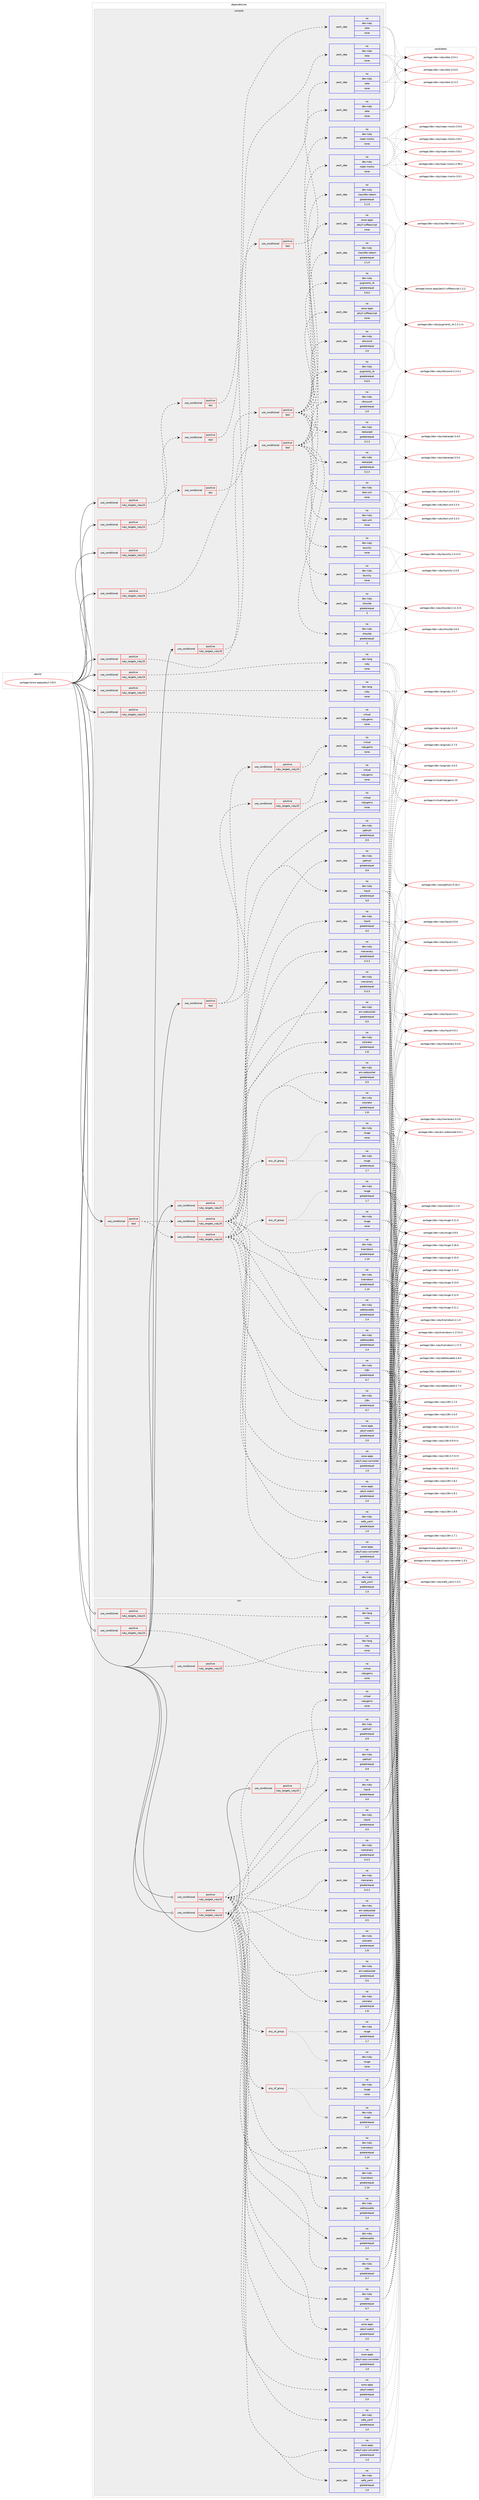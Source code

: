 digraph prolog {

# *************
# Graph options
# *************

newrank=true;
concentrate=true;
compound=true;
graph [rankdir=LR,fontname=Helvetica,fontsize=10,ranksep=1.5];#, ranksep=2.5, nodesep=0.2];
edge  [arrowhead=vee];
node  [fontname=Helvetica,fontsize=10];

# **********
# The ebuild
# **********

subgraph cluster_leftcol {
color=gray;
rank=same;
label=<<i>ebuild</i>>;
id [label="portage://www-apps/jekyll-3.8.5", color=red, width=4, href="../www-apps/jekyll-3.8.5.svg"];
}

# ****************
# The dependencies
# ****************

subgraph cluster_midcol {
color=gray;
label=<<i>dependencies</i>>;
subgraph cluster_compile {
fillcolor="#eeeeee";
style=filled;
label=<<i>compile</i>>;
subgraph cond2913 {
dependency19287 [label=<<TABLE BORDER="0" CELLBORDER="1" CELLSPACING="0" CELLPADDING="4"><TR><TD ROWSPAN="3" CELLPADDING="10">use_conditional</TD></TR><TR><TD>positive</TD></TR><TR><TD>ruby_targets_ruby24</TD></TR></TABLE>>, shape=none, color=red];
subgraph cond2914 {
dependency19288 [label=<<TABLE BORDER="0" CELLBORDER="1" CELLSPACING="0" CELLPADDING="4"><TR><TD ROWSPAN="3" CELLPADDING="10">use_conditional</TD></TR><TR><TD>positive</TD></TR><TR><TD>doc</TD></TR></TABLE>>, shape=none, color=red];
subgraph pack16029 {
dependency19289 [label=<<TABLE BORDER="0" CELLBORDER="1" CELLSPACING="0" CELLPADDING="4" WIDTH="220"><TR><TD ROWSPAN="6" CELLPADDING="30">pack_dep</TD></TR><TR><TD WIDTH="110">no</TD></TR><TR><TD>dev-ruby</TD></TR><TR><TD>rake</TD></TR><TR><TD>none</TD></TR><TR><TD></TD></TR></TABLE>>, shape=none, color=blue];
}
dependency19288:e -> dependency19289:w [weight=20,style="dashed",arrowhead="vee"];
}
dependency19287:e -> dependency19288:w [weight=20,style="dashed",arrowhead="vee"];
}
id:e -> dependency19287:w [weight=20,style="solid",arrowhead="vee"];
subgraph cond2915 {
dependency19290 [label=<<TABLE BORDER="0" CELLBORDER="1" CELLSPACING="0" CELLPADDING="4"><TR><TD ROWSPAN="3" CELLPADDING="10">use_conditional</TD></TR><TR><TD>positive</TD></TR><TR><TD>ruby_targets_ruby24</TD></TR></TABLE>>, shape=none, color=red];
subgraph cond2916 {
dependency19291 [label=<<TABLE BORDER="0" CELLBORDER="1" CELLSPACING="0" CELLPADDING="4"><TR><TD ROWSPAN="3" CELLPADDING="10">use_conditional</TD></TR><TR><TD>positive</TD></TR><TR><TD>test</TD></TR></TABLE>>, shape=none, color=red];
subgraph pack16030 {
dependency19292 [label=<<TABLE BORDER="0" CELLBORDER="1" CELLSPACING="0" CELLPADDING="4" WIDTH="220"><TR><TD ROWSPAN="6" CELLPADDING="30">pack_dep</TD></TR><TR><TD WIDTH="110">no</TD></TR><TR><TD>dev-ruby</TD></TR><TR><TD>classifier-reborn</TD></TR><TR><TD>greaterequal</TD></TR><TR><TD>2.1.0</TD></TR></TABLE>>, shape=none, color=blue];
}
dependency19291:e -> dependency19292:w [weight=20,style="dashed",arrowhead="vee"];
subgraph pack16031 {
dependency19293 [label=<<TABLE BORDER="0" CELLBORDER="1" CELLSPACING="0" CELLPADDING="4" WIDTH="220"><TR><TD ROWSPAN="6" CELLPADDING="30">pack_dep</TD></TR><TR><TD WIDTH="110">no</TD></TR><TR><TD>dev-ruby</TD></TR><TR><TD>launchy</TD></TR><TR><TD>none</TD></TR><TR><TD></TD></TR></TABLE>>, shape=none, color=blue];
}
dependency19291:e -> dependency19293:w [weight=20,style="dashed",arrowhead="vee"];
subgraph pack16032 {
dependency19294 [label=<<TABLE BORDER="0" CELLBORDER="1" CELLSPACING="0" CELLPADDING="4" WIDTH="220"><TR><TD ROWSPAN="6" CELLPADDING="30">pack_dep</TD></TR><TR><TD WIDTH="110">no</TD></TR><TR><TD>dev-ruby</TD></TR><TR><TD>pygments_rb</TD></TR><TR><TD>greaterequal</TD></TR><TR><TD>0.6.0</TD></TR></TABLE>>, shape=none, color=blue];
}
dependency19291:e -> dependency19294:w [weight=20,style="dashed",arrowhead="vee"];
subgraph pack16033 {
dependency19295 [label=<<TABLE BORDER="0" CELLBORDER="1" CELLSPACING="0" CELLPADDING="4" WIDTH="220"><TR><TD ROWSPAN="6" CELLPADDING="30">pack_dep</TD></TR><TR><TD WIDTH="110">no</TD></TR><TR><TD>dev-ruby</TD></TR><TR><TD>rdiscount</TD></TR><TR><TD>greaterequal</TD></TR><TR><TD>2.0</TD></TR></TABLE>>, shape=none, color=blue];
}
dependency19291:e -> dependency19295:w [weight=20,style="dashed",arrowhead="vee"];
subgraph pack16034 {
dependency19296 [label=<<TABLE BORDER="0" CELLBORDER="1" CELLSPACING="0" CELLPADDING="4" WIDTH="220"><TR><TD ROWSPAN="6" CELLPADDING="30">pack_dep</TD></TR><TR><TD WIDTH="110">no</TD></TR><TR><TD>dev-ruby</TD></TR><TR><TD>redcarpet</TD></TR><TR><TD>greaterequal</TD></TR><TR><TD>3.2.3</TD></TR></TABLE>>, shape=none, color=blue];
}
dependency19291:e -> dependency19296:w [weight=20,style="dashed",arrowhead="vee"];
subgraph pack16035 {
dependency19297 [label=<<TABLE BORDER="0" CELLBORDER="1" CELLSPACING="0" CELLPADDING="4" WIDTH="220"><TR><TD ROWSPAN="6" CELLPADDING="30">pack_dep</TD></TR><TR><TD WIDTH="110">no</TD></TR><TR><TD>dev-ruby</TD></TR><TR><TD>rspec-mocks</TD></TR><TR><TD>none</TD></TR><TR><TD></TD></TR></TABLE>>, shape=none, color=blue];
}
dependency19291:e -> dependency19297:w [weight=20,style="dashed",arrowhead="vee"];
subgraph pack16036 {
dependency19298 [label=<<TABLE BORDER="0" CELLBORDER="1" CELLSPACING="0" CELLPADDING="4" WIDTH="220"><TR><TD ROWSPAN="6" CELLPADDING="30">pack_dep</TD></TR><TR><TD WIDTH="110">no</TD></TR><TR><TD>dev-ruby</TD></TR><TR><TD>shoulda</TD></TR><TR><TD>greaterequal</TD></TR><TR><TD>3</TD></TR></TABLE>>, shape=none, color=blue];
}
dependency19291:e -> dependency19298:w [weight=20,style="dashed",arrowhead="vee"];
subgraph pack16037 {
dependency19299 [label=<<TABLE BORDER="0" CELLBORDER="1" CELLSPACING="0" CELLPADDING="4" WIDTH="220"><TR><TD ROWSPAN="6" CELLPADDING="30">pack_dep</TD></TR><TR><TD WIDTH="110">no</TD></TR><TR><TD>dev-ruby</TD></TR><TR><TD>test-unit</TD></TR><TR><TD>none</TD></TR><TR><TD></TD></TR></TABLE>>, shape=none, color=blue];
}
dependency19291:e -> dependency19299:w [weight=20,style="dashed",arrowhead="vee"];
subgraph pack16038 {
dependency19300 [label=<<TABLE BORDER="0" CELLBORDER="1" CELLSPACING="0" CELLPADDING="4" WIDTH="220"><TR><TD ROWSPAN="6" CELLPADDING="30">pack_dep</TD></TR><TR><TD WIDTH="110">no</TD></TR><TR><TD>www-apps</TD></TR><TR><TD>jekyll-coffeescript</TD></TR><TR><TD>none</TD></TR><TR><TD></TD></TR></TABLE>>, shape=none, color=blue];
}
dependency19291:e -> dependency19300:w [weight=20,style="dashed",arrowhead="vee"];
}
dependency19290:e -> dependency19291:w [weight=20,style="dashed",arrowhead="vee"];
}
id:e -> dependency19290:w [weight=20,style="solid",arrowhead="vee"];
subgraph cond2917 {
dependency19301 [label=<<TABLE BORDER="0" CELLBORDER="1" CELLSPACING="0" CELLPADDING="4"><TR><TD ROWSPAN="3" CELLPADDING="10">use_conditional</TD></TR><TR><TD>positive</TD></TR><TR><TD>ruby_targets_ruby24</TD></TR></TABLE>>, shape=none, color=red];
subgraph cond2918 {
dependency19302 [label=<<TABLE BORDER="0" CELLBORDER="1" CELLSPACING="0" CELLPADDING="4"><TR><TD ROWSPAN="3" CELLPADDING="10">use_conditional</TD></TR><TR><TD>positive</TD></TR><TR><TD>test</TD></TR></TABLE>>, shape=none, color=red];
subgraph pack16039 {
dependency19303 [label=<<TABLE BORDER="0" CELLBORDER="1" CELLSPACING="0" CELLPADDING="4" WIDTH="220"><TR><TD ROWSPAN="6" CELLPADDING="30">pack_dep</TD></TR><TR><TD WIDTH="110">no</TD></TR><TR><TD>dev-ruby</TD></TR><TR><TD>rake</TD></TR><TR><TD>none</TD></TR><TR><TD></TD></TR></TABLE>>, shape=none, color=blue];
}
dependency19302:e -> dependency19303:w [weight=20,style="dashed",arrowhead="vee"];
}
dependency19301:e -> dependency19302:w [weight=20,style="dashed",arrowhead="vee"];
}
id:e -> dependency19301:w [weight=20,style="solid",arrowhead="vee"];
subgraph cond2919 {
dependency19304 [label=<<TABLE BORDER="0" CELLBORDER="1" CELLSPACING="0" CELLPADDING="4"><TR><TD ROWSPAN="3" CELLPADDING="10">use_conditional</TD></TR><TR><TD>positive</TD></TR><TR><TD>ruby_targets_ruby24</TD></TR></TABLE>>, shape=none, color=red];
subgraph pack16040 {
dependency19305 [label=<<TABLE BORDER="0" CELLBORDER="1" CELLSPACING="0" CELLPADDING="4" WIDTH="220"><TR><TD ROWSPAN="6" CELLPADDING="30">pack_dep</TD></TR><TR><TD WIDTH="110">no</TD></TR><TR><TD>dev-lang</TD></TR><TR><TD>ruby</TD></TR><TR><TD>none</TD></TR><TR><TD></TD></TR></TABLE>>, shape=none, color=blue];
}
dependency19304:e -> dependency19305:w [weight=20,style="dashed",arrowhead="vee"];
}
id:e -> dependency19304:w [weight=20,style="solid",arrowhead="vee"];
subgraph cond2920 {
dependency19306 [label=<<TABLE BORDER="0" CELLBORDER="1" CELLSPACING="0" CELLPADDING="4"><TR><TD ROWSPAN="3" CELLPADDING="10">use_conditional</TD></TR><TR><TD>positive</TD></TR><TR><TD>ruby_targets_ruby24</TD></TR></TABLE>>, shape=none, color=red];
subgraph pack16041 {
dependency19307 [label=<<TABLE BORDER="0" CELLBORDER="1" CELLSPACING="0" CELLPADDING="4" WIDTH="220"><TR><TD ROWSPAN="6" CELLPADDING="30">pack_dep</TD></TR><TR><TD WIDTH="110">no</TD></TR><TR><TD>virtual</TD></TR><TR><TD>rubygems</TD></TR><TR><TD>none</TD></TR><TR><TD></TD></TR></TABLE>>, shape=none, color=blue];
}
dependency19306:e -> dependency19307:w [weight=20,style="dashed",arrowhead="vee"];
}
id:e -> dependency19306:w [weight=20,style="solid",arrowhead="vee"];
subgraph cond2921 {
dependency19308 [label=<<TABLE BORDER="0" CELLBORDER="1" CELLSPACING="0" CELLPADDING="4"><TR><TD ROWSPAN="3" CELLPADDING="10">use_conditional</TD></TR><TR><TD>positive</TD></TR><TR><TD>ruby_targets_ruby25</TD></TR></TABLE>>, shape=none, color=red];
subgraph cond2922 {
dependency19309 [label=<<TABLE BORDER="0" CELLBORDER="1" CELLSPACING="0" CELLPADDING="4"><TR><TD ROWSPAN="3" CELLPADDING="10">use_conditional</TD></TR><TR><TD>positive</TD></TR><TR><TD>doc</TD></TR></TABLE>>, shape=none, color=red];
subgraph pack16042 {
dependency19310 [label=<<TABLE BORDER="0" CELLBORDER="1" CELLSPACING="0" CELLPADDING="4" WIDTH="220"><TR><TD ROWSPAN="6" CELLPADDING="30">pack_dep</TD></TR><TR><TD WIDTH="110">no</TD></TR><TR><TD>dev-ruby</TD></TR><TR><TD>rake</TD></TR><TR><TD>none</TD></TR><TR><TD></TD></TR></TABLE>>, shape=none, color=blue];
}
dependency19309:e -> dependency19310:w [weight=20,style="dashed",arrowhead="vee"];
}
dependency19308:e -> dependency19309:w [weight=20,style="dashed",arrowhead="vee"];
}
id:e -> dependency19308:w [weight=20,style="solid",arrowhead="vee"];
subgraph cond2923 {
dependency19311 [label=<<TABLE BORDER="0" CELLBORDER="1" CELLSPACING="0" CELLPADDING="4"><TR><TD ROWSPAN="3" CELLPADDING="10">use_conditional</TD></TR><TR><TD>positive</TD></TR><TR><TD>ruby_targets_ruby25</TD></TR></TABLE>>, shape=none, color=red];
subgraph cond2924 {
dependency19312 [label=<<TABLE BORDER="0" CELLBORDER="1" CELLSPACING="0" CELLPADDING="4"><TR><TD ROWSPAN="3" CELLPADDING="10">use_conditional</TD></TR><TR><TD>positive</TD></TR><TR><TD>test</TD></TR></TABLE>>, shape=none, color=red];
subgraph pack16043 {
dependency19313 [label=<<TABLE BORDER="0" CELLBORDER="1" CELLSPACING="0" CELLPADDING="4" WIDTH="220"><TR><TD ROWSPAN="6" CELLPADDING="30">pack_dep</TD></TR><TR><TD WIDTH="110">no</TD></TR><TR><TD>dev-ruby</TD></TR><TR><TD>classifier-reborn</TD></TR><TR><TD>greaterequal</TD></TR><TR><TD>2.1.0</TD></TR></TABLE>>, shape=none, color=blue];
}
dependency19312:e -> dependency19313:w [weight=20,style="dashed",arrowhead="vee"];
subgraph pack16044 {
dependency19314 [label=<<TABLE BORDER="0" CELLBORDER="1" CELLSPACING="0" CELLPADDING="4" WIDTH="220"><TR><TD ROWSPAN="6" CELLPADDING="30">pack_dep</TD></TR><TR><TD WIDTH="110">no</TD></TR><TR><TD>dev-ruby</TD></TR><TR><TD>launchy</TD></TR><TR><TD>none</TD></TR><TR><TD></TD></TR></TABLE>>, shape=none, color=blue];
}
dependency19312:e -> dependency19314:w [weight=20,style="dashed",arrowhead="vee"];
subgraph pack16045 {
dependency19315 [label=<<TABLE BORDER="0" CELLBORDER="1" CELLSPACING="0" CELLPADDING="4" WIDTH="220"><TR><TD ROWSPAN="6" CELLPADDING="30">pack_dep</TD></TR><TR><TD WIDTH="110">no</TD></TR><TR><TD>dev-ruby</TD></TR><TR><TD>pygments_rb</TD></TR><TR><TD>greaterequal</TD></TR><TR><TD>0.6.0</TD></TR></TABLE>>, shape=none, color=blue];
}
dependency19312:e -> dependency19315:w [weight=20,style="dashed",arrowhead="vee"];
subgraph pack16046 {
dependency19316 [label=<<TABLE BORDER="0" CELLBORDER="1" CELLSPACING="0" CELLPADDING="4" WIDTH="220"><TR><TD ROWSPAN="6" CELLPADDING="30">pack_dep</TD></TR><TR><TD WIDTH="110">no</TD></TR><TR><TD>dev-ruby</TD></TR><TR><TD>rdiscount</TD></TR><TR><TD>greaterequal</TD></TR><TR><TD>2.0</TD></TR></TABLE>>, shape=none, color=blue];
}
dependency19312:e -> dependency19316:w [weight=20,style="dashed",arrowhead="vee"];
subgraph pack16047 {
dependency19317 [label=<<TABLE BORDER="0" CELLBORDER="1" CELLSPACING="0" CELLPADDING="4" WIDTH="220"><TR><TD ROWSPAN="6" CELLPADDING="30">pack_dep</TD></TR><TR><TD WIDTH="110">no</TD></TR><TR><TD>dev-ruby</TD></TR><TR><TD>redcarpet</TD></TR><TR><TD>greaterequal</TD></TR><TR><TD>3.2.3</TD></TR></TABLE>>, shape=none, color=blue];
}
dependency19312:e -> dependency19317:w [weight=20,style="dashed",arrowhead="vee"];
subgraph pack16048 {
dependency19318 [label=<<TABLE BORDER="0" CELLBORDER="1" CELLSPACING="0" CELLPADDING="4" WIDTH="220"><TR><TD ROWSPAN="6" CELLPADDING="30">pack_dep</TD></TR><TR><TD WIDTH="110">no</TD></TR><TR><TD>dev-ruby</TD></TR><TR><TD>rspec-mocks</TD></TR><TR><TD>none</TD></TR><TR><TD></TD></TR></TABLE>>, shape=none, color=blue];
}
dependency19312:e -> dependency19318:w [weight=20,style="dashed",arrowhead="vee"];
subgraph pack16049 {
dependency19319 [label=<<TABLE BORDER="0" CELLBORDER="1" CELLSPACING="0" CELLPADDING="4" WIDTH="220"><TR><TD ROWSPAN="6" CELLPADDING="30">pack_dep</TD></TR><TR><TD WIDTH="110">no</TD></TR><TR><TD>dev-ruby</TD></TR><TR><TD>shoulda</TD></TR><TR><TD>greaterequal</TD></TR><TR><TD>3</TD></TR></TABLE>>, shape=none, color=blue];
}
dependency19312:e -> dependency19319:w [weight=20,style="dashed",arrowhead="vee"];
subgraph pack16050 {
dependency19320 [label=<<TABLE BORDER="0" CELLBORDER="1" CELLSPACING="0" CELLPADDING="4" WIDTH="220"><TR><TD ROWSPAN="6" CELLPADDING="30">pack_dep</TD></TR><TR><TD WIDTH="110">no</TD></TR><TR><TD>dev-ruby</TD></TR><TR><TD>test-unit</TD></TR><TR><TD>none</TD></TR><TR><TD></TD></TR></TABLE>>, shape=none, color=blue];
}
dependency19312:e -> dependency19320:w [weight=20,style="dashed",arrowhead="vee"];
subgraph pack16051 {
dependency19321 [label=<<TABLE BORDER="0" CELLBORDER="1" CELLSPACING="0" CELLPADDING="4" WIDTH="220"><TR><TD ROWSPAN="6" CELLPADDING="30">pack_dep</TD></TR><TR><TD WIDTH="110">no</TD></TR><TR><TD>www-apps</TD></TR><TR><TD>jekyll-coffeescript</TD></TR><TR><TD>none</TD></TR><TR><TD></TD></TR></TABLE>>, shape=none, color=blue];
}
dependency19312:e -> dependency19321:w [weight=20,style="dashed",arrowhead="vee"];
}
dependency19311:e -> dependency19312:w [weight=20,style="dashed",arrowhead="vee"];
}
id:e -> dependency19311:w [weight=20,style="solid",arrowhead="vee"];
subgraph cond2925 {
dependency19322 [label=<<TABLE BORDER="0" CELLBORDER="1" CELLSPACING="0" CELLPADDING="4"><TR><TD ROWSPAN="3" CELLPADDING="10">use_conditional</TD></TR><TR><TD>positive</TD></TR><TR><TD>ruby_targets_ruby25</TD></TR></TABLE>>, shape=none, color=red];
subgraph cond2926 {
dependency19323 [label=<<TABLE BORDER="0" CELLBORDER="1" CELLSPACING="0" CELLPADDING="4"><TR><TD ROWSPAN="3" CELLPADDING="10">use_conditional</TD></TR><TR><TD>positive</TD></TR><TR><TD>test</TD></TR></TABLE>>, shape=none, color=red];
subgraph pack16052 {
dependency19324 [label=<<TABLE BORDER="0" CELLBORDER="1" CELLSPACING="0" CELLPADDING="4" WIDTH="220"><TR><TD ROWSPAN="6" CELLPADDING="30">pack_dep</TD></TR><TR><TD WIDTH="110">no</TD></TR><TR><TD>dev-ruby</TD></TR><TR><TD>rake</TD></TR><TR><TD>none</TD></TR><TR><TD></TD></TR></TABLE>>, shape=none, color=blue];
}
dependency19323:e -> dependency19324:w [weight=20,style="dashed",arrowhead="vee"];
}
dependency19322:e -> dependency19323:w [weight=20,style="dashed",arrowhead="vee"];
}
id:e -> dependency19322:w [weight=20,style="solid",arrowhead="vee"];
subgraph cond2927 {
dependency19325 [label=<<TABLE BORDER="0" CELLBORDER="1" CELLSPACING="0" CELLPADDING="4"><TR><TD ROWSPAN="3" CELLPADDING="10">use_conditional</TD></TR><TR><TD>positive</TD></TR><TR><TD>ruby_targets_ruby25</TD></TR></TABLE>>, shape=none, color=red];
subgraph pack16053 {
dependency19326 [label=<<TABLE BORDER="0" CELLBORDER="1" CELLSPACING="0" CELLPADDING="4" WIDTH="220"><TR><TD ROWSPAN="6" CELLPADDING="30">pack_dep</TD></TR><TR><TD WIDTH="110">no</TD></TR><TR><TD>dev-lang</TD></TR><TR><TD>ruby</TD></TR><TR><TD>none</TD></TR><TR><TD></TD></TR></TABLE>>, shape=none, color=blue];
}
dependency19325:e -> dependency19326:w [weight=20,style="dashed",arrowhead="vee"];
}
id:e -> dependency19325:w [weight=20,style="solid",arrowhead="vee"];
subgraph cond2928 {
dependency19327 [label=<<TABLE BORDER="0" CELLBORDER="1" CELLSPACING="0" CELLPADDING="4"><TR><TD ROWSPAN="3" CELLPADDING="10">use_conditional</TD></TR><TR><TD>positive</TD></TR><TR><TD>ruby_targets_ruby25</TD></TR></TABLE>>, shape=none, color=red];
subgraph pack16054 {
dependency19328 [label=<<TABLE BORDER="0" CELLBORDER="1" CELLSPACING="0" CELLPADDING="4" WIDTH="220"><TR><TD ROWSPAN="6" CELLPADDING="30">pack_dep</TD></TR><TR><TD WIDTH="110">no</TD></TR><TR><TD>virtual</TD></TR><TR><TD>rubygems</TD></TR><TR><TD>none</TD></TR><TR><TD></TD></TR></TABLE>>, shape=none, color=blue];
}
dependency19327:e -> dependency19328:w [weight=20,style="dashed",arrowhead="vee"];
}
id:e -> dependency19327:w [weight=20,style="solid",arrowhead="vee"];
subgraph cond2929 {
dependency19329 [label=<<TABLE BORDER="0" CELLBORDER="1" CELLSPACING="0" CELLPADDING="4"><TR><TD ROWSPAN="3" CELLPADDING="10">use_conditional</TD></TR><TR><TD>positive</TD></TR><TR><TD>test</TD></TR></TABLE>>, shape=none, color=red];
subgraph cond2930 {
dependency19330 [label=<<TABLE BORDER="0" CELLBORDER="1" CELLSPACING="0" CELLPADDING="4"><TR><TD ROWSPAN="3" CELLPADDING="10">use_conditional</TD></TR><TR><TD>positive</TD></TR><TR><TD>ruby_targets_ruby24</TD></TR></TABLE>>, shape=none, color=red];
subgraph pack16055 {
dependency19331 [label=<<TABLE BORDER="0" CELLBORDER="1" CELLSPACING="0" CELLPADDING="4" WIDTH="220"><TR><TD ROWSPAN="6" CELLPADDING="30">pack_dep</TD></TR><TR><TD WIDTH="110">no</TD></TR><TR><TD>dev-ruby</TD></TR><TR><TD>addressable</TD></TR><TR><TD>greaterequal</TD></TR><TR><TD>2.4</TD></TR></TABLE>>, shape=none, color=blue];
}
dependency19330:e -> dependency19331:w [weight=20,style="dashed",arrowhead="vee"];
subgraph pack16056 {
dependency19332 [label=<<TABLE BORDER="0" CELLBORDER="1" CELLSPACING="0" CELLPADDING="4" WIDTH="220"><TR><TD ROWSPAN="6" CELLPADDING="30">pack_dep</TD></TR><TR><TD WIDTH="110">no</TD></TR><TR><TD>dev-ruby</TD></TR><TR><TD>colorator</TD></TR><TR><TD>greaterequal</TD></TR><TR><TD>1.0i</TD></TR></TABLE>>, shape=none, color=blue];
}
dependency19330:e -> dependency19332:w [weight=20,style="dashed",arrowhead="vee"];
subgraph pack16057 {
dependency19333 [label=<<TABLE BORDER="0" CELLBORDER="1" CELLSPACING="0" CELLPADDING="4" WIDTH="220"><TR><TD ROWSPAN="6" CELLPADDING="30">pack_dep</TD></TR><TR><TD WIDTH="110">no</TD></TR><TR><TD>dev-ruby</TD></TR><TR><TD>em-websocket</TD></TR><TR><TD>greaterequal</TD></TR><TR><TD>0.5</TD></TR></TABLE>>, shape=none, color=blue];
}
dependency19330:e -> dependency19333:w [weight=20,style="dashed",arrowhead="vee"];
subgraph pack16058 {
dependency19334 [label=<<TABLE BORDER="0" CELLBORDER="1" CELLSPACING="0" CELLPADDING="4" WIDTH="220"><TR><TD ROWSPAN="6" CELLPADDING="30">pack_dep</TD></TR><TR><TD WIDTH="110">no</TD></TR><TR><TD>dev-ruby</TD></TR><TR><TD>i18n</TD></TR><TR><TD>greaterequal</TD></TR><TR><TD>0.7</TD></TR></TABLE>>, shape=none, color=blue];
}
dependency19330:e -> dependency19334:w [weight=20,style="dashed",arrowhead="vee"];
subgraph pack16059 {
dependency19335 [label=<<TABLE BORDER="0" CELLBORDER="1" CELLSPACING="0" CELLPADDING="4" WIDTH="220"><TR><TD ROWSPAN="6" CELLPADDING="30">pack_dep</TD></TR><TR><TD WIDTH="110">no</TD></TR><TR><TD>dev-ruby</TD></TR><TR><TD>kramdown</TD></TR><TR><TD>greaterequal</TD></TR><TR><TD>1.14</TD></TR></TABLE>>, shape=none, color=blue];
}
dependency19330:e -> dependency19335:w [weight=20,style="dashed",arrowhead="vee"];
subgraph pack16060 {
dependency19336 [label=<<TABLE BORDER="0" CELLBORDER="1" CELLSPACING="0" CELLPADDING="4" WIDTH="220"><TR><TD ROWSPAN="6" CELLPADDING="30">pack_dep</TD></TR><TR><TD WIDTH="110">no</TD></TR><TR><TD>dev-ruby</TD></TR><TR><TD>liquid</TD></TR><TR><TD>greaterequal</TD></TR><TR><TD>4.0</TD></TR></TABLE>>, shape=none, color=blue];
}
dependency19330:e -> dependency19336:w [weight=20,style="dashed",arrowhead="vee"];
subgraph pack16061 {
dependency19337 [label=<<TABLE BORDER="0" CELLBORDER="1" CELLSPACING="0" CELLPADDING="4" WIDTH="220"><TR><TD ROWSPAN="6" CELLPADDING="30">pack_dep</TD></TR><TR><TD WIDTH="110">no</TD></TR><TR><TD>dev-ruby</TD></TR><TR><TD>mercenary</TD></TR><TR><TD>greaterequal</TD></TR><TR><TD>0.3.3</TD></TR></TABLE>>, shape=none, color=blue];
}
dependency19330:e -> dependency19337:w [weight=20,style="dashed",arrowhead="vee"];
subgraph pack16062 {
dependency19338 [label=<<TABLE BORDER="0" CELLBORDER="1" CELLSPACING="0" CELLPADDING="4" WIDTH="220"><TR><TD ROWSPAN="6" CELLPADDING="30">pack_dep</TD></TR><TR><TD WIDTH="110">no</TD></TR><TR><TD>dev-ruby</TD></TR><TR><TD>pathutil</TD></TR><TR><TD>greaterequal</TD></TR><TR><TD>0.9</TD></TR></TABLE>>, shape=none, color=blue];
}
dependency19330:e -> dependency19338:w [weight=20,style="dashed",arrowhead="vee"];
subgraph pack16063 {
dependency19339 [label=<<TABLE BORDER="0" CELLBORDER="1" CELLSPACING="0" CELLPADDING="4" WIDTH="220"><TR><TD ROWSPAN="6" CELLPADDING="30">pack_dep</TD></TR><TR><TD WIDTH="110">no</TD></TR><TR><TD>dev-ruby</TD></TR><TR><TD>safe_yaml</TD></TR><TR><TD>greaterequal</TD></TR><TR><TD>1.0</TD></TR></TABLE>>, shape=none, color=blue];
}
dependency19330:e -> dependency19339:w [weight=20,style="dashed",arrowhead="vee"];
subgraph any335 {
dependency19340 [label=<<TABLE BORDER="0" CELLBORDER="1" CELLSPACING="0" CELLPADDING="4"><TR><TD CELLPADDING="10">any_of_group</TD></TR></TABLE>>, shape=none, color=red];subgraph pack16064 {
dependency19341 [label=<<TABLE BORDER="0" CELLBORDER="1" CELLSPACING="0" CELLPADDING="4" WIDTH="220"><TR><TD ROWSPAN="6" CELLPADDING="30">pack_dep</TD></TR><TR><TD WIDTH="110">no</TD></TR><TR><TD>dev-ruby</TD></TR><TR><TD>rouge</TD></TR><TR><TD>none</TD></TR><TR><TD></TD></TR></TABLE>>, shape=none, color=blue];
}
dependency19340:e -> dependency19341:w [weight=20,style="dotted",arrowhead="oinv"];
subgraph pack16065 {
dependency19342 [label=<<TABLE BORDER="0" CELLBORDER="1" CELLSPACING="0" CELLPADDING="4" WIDTH="220"><TR><TD ROWSPAN="6" CELLPADDING="30">pack_dep</TD></TR><TR><TD WIDTH="110">no</TD></TR><TR><TD>dev-ruby</TD></TR><TR><TD>rouge</TD></TR><TR><TD>greaterequal</TD></TR><TR><TD>1.7</TD></TR></TABLE>>, shape=none, color=blue];
}
dependency19340:e -> dependency19342:w [weight=20,style="dotted",arrowhead="oinv"];
}
dependency19330:e -> dependency19340:w [weight=20,style="dashed",arrowhead="vee"];
subgraph pack16066 {
dependency19343 [label=<<TABLE BORDER="0" CELLBORDER="1" CELLSPACING="0" CELLPADDING="4" WIDTH="220"><TR><TD ROWSPAN="6" CELLPADDING="30">pack_dep</TD></TR><TR><TD WIDTH="110">no</TD></TR><TR><TD>www-apps</TD></TR><TR><TD>jekyll-sass-converter</TD></TR><TR><TD>greaterequal</TD></TR><TR><TD>1.0</TD></TR></TABLE>>, shape=none, color=blue];
}
dependency19330:e -> dependency19343:w [weight=20,style="dashed",arrowhead="vee"];
subgraph pack16067 {
dependency19344 [label=<<TABLE BORDER="0" CELLBORDER="1" CELLSPACING="0" CELLPADDING="4" WIDTH="220"><TR><TD ROWSPAN="6" CELLPADDING="30">pack_dep</TD></TR><TR><TD WIDTH="110">no</TD></TR><TR><TD>www-apps</TD></TR><TR><TD>jekyll-watch</TD></TR><TR><TD>greaterequal</TD></TR><TR><TD>2.0</TD></TR></TABLE>>, shape=none, color=blue];
}
dependency19330:e -> dependency19344:w [weight=20,style="dashed",arrowhead="vee"];
}
dependency19329:e -> dependency19330:w [weight=20,style="dashed",arrowhead="vee"];
subgraph cond2931 {
dependency19345 [label=<<TABLE BORDER="0" CELLBORDER="1" CELLSPACING="0" CELLPADDING="4"><TR><TD ROWSPAN="3" CELLPADDING="10">use_conditional</TD></TR><TR><TD>positive</TD></TR><TR><TD>ruby_targets_ruby25</TD></TR></TABLE>>, shape=none, color=red];
subgraph pack16068 {
dependency19346 [label=<<TABLE BORDER="0" CELLBORDER="1" CELLSPACING="0" CELLPADDING="4" WIDTH="220"><TR><TD ROWSPAN="6" CELLPADDING="30">pack_dep</TD></TR><TR><TD WIDTH="110">no</TD></TR><TR><TD>dev-ruby</TD></TR><TR><TD>addressable</TD></TR><TR><TD>greaterequal</TD></TR><TR><TD>2.4</TD></TR></TABLE>>, shape=none, color=blue];
}
dependency19345:e -> dependency19346:w [weight=20,style="dashed",arrowhead="vee"];
subgraph pack16069 {
dependency19347 [label=<<TABLE BORDER="0" CELLBORDER="1" CELLSPACING="0" CELLPADDING="4" WIDTH="220"><TR><TD ROWSPAN="6" CELLPADDING="30">pack_dep</TD></TR><TR><TD WIDTH="110">no</TD></TR><TR><TD>dev-ruby</TD></TR><TR><TD>colorator</TD></TR><TR><TD>greaterequal</TD></TR><TR><TD>1.0i</TD></TR></TABLE>>, shape=none, color=blue];
}
dependency19345:e -> dependency19347:w [weight=20,style="dashed",arrowhead="vee"];
subgraph pack16070 {
dependency19348 [label=<<TABLE BORDER="0" CELLBORDER="1" CELLSPACING="0" CELLPADDING="4" WIDTH="220"><TR><TD ROWSPAN="6" CELLPADDING="30">pack_dep</TD></TR><TR><TD WIDTH="110">no</TD></TR><TR><TD>dev-ruby</TD></TR><TR><TD>em-websocket</TD></TR><TR><TD>greaterequal</TD></TR><TR><TD>0.5</TD></TR></TABLE>>, shape=none, color=blue];
}
dependency19345:e -> dependency19348:w [weight=20,style="dashed",arrowhead="vee"];
subgraph pack16071 {
dependency19349 [label=<<TABLE BORDER="0" CELLBORDER="1" CELLSPACING="0" CELLPADDING="4" WIDTH="220"><TR><TD ROWSPAN="6" CELLPADDING="30">pack_dep</TD></TR><TR><TD WIDTH="110">no</TD></TR><TR><TD>dev-ruby</TD></TR><TR><TD>i18n</TD></TR><TR><TD>greaterequal</TD></TR><TR><TD>0.7</TD></TR></TABLE>>, shape=none, color=blue];
}
dependency19345:e -> dependency19349:w [weight=20,style="dashed",arrowhead="vee"];
subgraph pack16072 {
dependency19350 [label=<<TABLE BORDER="0" CELLBORDER="1" CELLSPACING="0" CELLPADDING="4" WIDTH="220"><TR><TD ROWSPAN="6" CELLPADDING="30">pack_dep</TD></TR><TR><TD WIDTH="110">no</TD></TR><TR><TD>dev-ruby</TD></TR><TR><TD>kramdown</TD></TR><TR><TD>greaterequal</TD></TR><TR><TD>1.14</TD></TR></TABLE>>, shape=none, color=blue];
}
dependency19345:e -> dependency19350:w [weight=20,style="dashed",arrowhead="vee"];
subgraph pack16073 {
dependency19351 [label=<<TABLE BORDER="0" CELLBORDER="1" CELLSPACING="0" CELLPADDING="4" WIDTH="220"><TR><TD ROWSPAN="6" CELLPADDING="30">pack_dep</TD></TR><TR><TD WIDTH="110">no</TD></TR><TR><TD>dev-ruby</TD></TR><TR><TD>liquid</TD></TR><TR><TD>greaterequal</TD></TR><TR><TD>4.0</TD></TR></TABLE>>, shape=none, color=blue];
}
dependency19345:e -> dependency19351:w [weight=20,style="dashed",arrowhead="vee"];
subgraph pack16074 {
dependency19352 [label=<<TABLE BORDER="0" CELLBORDER="1" CELLSPACING="0" CELLPADDING="4" WIDTH="220"><TR><TD ROWSPAN="6" CELLPADDING="30">pack_dep</TD></TR><TR><TD WIDTH="110">no</TD></TR><TR><TD>dev-ruby</TD></TR><TR><TD>mercenary</TD></TR><TR><TD>greaterequal</TD></TR><TR><TD>0.3.3</TD></TR></TABLE>>, shape=none, color=blue];
}
dependency19345:e -> dependency19352:w [weight=20,style="dashed",arrowhead="vee"];
subgraph pack16075 {
dependency19353 [label=<<TABLE BORDER="0" CELLBORDER="1" CELLSPACING="0" CELLPADDING="4" WIDTH="220"><TR><TD ROWSPAN="6" CELLPADDING="30">pack_dep</TD></TR><TR><TD WIDTH="110">no</TD></TR><TR><TD>dev-ruby</TD></TR><TR><TD>pathutil</TD></TR><TR><TD>greaterequal</TD></TR><TR><TD>0.9</TD></TR></TABLE>>, shape=none, color=blue];
}
dependency19345:e -> dependency19353:w [weight=20,style="dashed",arrowhead="vee"];
subgraph pack16076 {
dependency19354 [label=<<TABLE BORDER="0" CELLBORDER="1" CELLSPACING="0" CELLPADDING="4" WIDTH="220"><TR><TD ROWSPAN="6" CELLPADDING="30">pack_dep</TD></TR><TR><TD WIDTH="110">no</TD></TR><TR><TD>dev-ruby</TD></TR><TR><TD>safe_yaml</TD></TR><TR><TD>greaterequal</TD></TR><TR><TD>1.0</TD></TR></TABLE>>, shape=none, color=blue];
}
dependency19345:e -> dependency19354:w [weight=20,style="dashed",arrowhead="vee"];
subgraph any336 {
dependency19355 [label=<<TABLE BORDER="0" CELLBORDER="1" CELLSPACING="0" CELLPADDING="4"><TR><TD CELLPADDING="10">any_of_group</TD></TR></TABLE>>, shape=none, color=red];subgraph pack16077 {
dependency19356 [label=<<TABLE BORDER="0" CELLBORDER="1" CELLSPACING="0" CELLPADDING="4" WIDTH="220"><TR><TD ROWSPAN="6" CELLPADDING="30">pack_dep</TD></TR><TR><TD WIDTH="110">no</TD></TR><TR><TD>dev-ruby</TD></TR><TR><TD>rouge</TD></TR><TR><TD>none</TD></TR><TR><TD></TD></TR></TABLE>>, shape=none, color=blue];
}
dependency19355:e -> dependency19356:w [weight=20,style="dotted",arrowhead="oinv"];
subgraph pack16078 {
dependency19357 [label=<<TABLE BORDER="0" CELLBORDER="1" CELLSPACING="0" CELLPADDING="4" WIDTH="220"><TR><TD ROWSPAN="6" CELLPADDING="30">pack_dep</TD></TR><TR><TD WIDTH="110">no</TD></TR><TR><TD>dev-ruby</TD></TR><TR><TD>rouge</TD></TR><TR><TD>greaterequal</TD></TR><TR><TD>1.7</TD></TR></TABLE>>, shape=none, color=blue];
}
dependency19355:e -> dependency19357:w [weight=20,style="dotted",arrowhead="oinv"];
}
dependency19345:e -> dependency19355:w [weight=20,style="dashed",arrowhead="vee"];
subgraph pack16079 {
dependency19358 [label=<<TABLE BORDER="0" CELLBORDER="1" CELLSPACING="0" CELLPADDING="4" WIDTH="220"><TR><TD ROWSPAN="6" CELLPADDING="30">pack_dep</TD></TR><TR><TD WIDTH="110">no</TD></TR><TR><TD>www-apps</TD></TR><TR><TD>jekyll-sass-converter</TD></TR><TR><TD>greaterequal</TD></TR><TR><TD>1.0</TD></TR></TABLE>>, shape=none, color=blue];
}
dependency19345:e -> dependency19358:w [weight=20,style="dashed",arrowhead="vee"];
subgraph pack16080 {
dependency19359 [label=<<TABLE BORDER="0" CELLBORDER="1" CELLSPACING="0" CELLPADDING="4" WIDTH="220"><TR><TD ROWSPAN="6" CELLPADDING="30">pack_dep</TD></TR><TR><TD WIDTH="110">no</TD></TR><TR><TD>www-apps</TD></TR><TR><TD>jekyll-watch</TD></TR><TR><TD>greaterequal</TD></TR><TR><TD>2.0</TD></TR></TABLE>>, shape=none, color=blue];
}
dependency19345:e -> dependency19359:w [weight=20,style="dashed",arrowhead="vee"];
}
dependency19329:e -> dependency19345:w [weight=20,style="dashed",arrowhead="vee"];
}
id:e -> dependency19329:w [weight=20,style="solid",arrowhead="vee"];
subgraph cond2932 {
dependency19360 [label=<<TABLE BORDER="0" CELLBORDER="1" CELLSPACING="0" CELLPADDING="4"><TR><TD ROWSPAN="3" CELLPADDING="10">use_conditional</TD></TR><TR><TD>positive</TD></TR><TR><TD>test</TD></TR></TABLE>>, shape=none, color=red];
subgraph cond2933 {
dependency19361 [label=<<TABLE BORDER="0" CELLBORDER="1" CELLSPACING="0" CELLPADDING="4"><TR><TD ROWSPAN="3" CELLPADDING="10">use_conditional</TD></TR><TR><TD>positive</TD></TR><TR><TD>ruby_targets_ruby24</TD></TR></TABLE>>, shape=none, color=red];
subgraph pack16081 {
dependency19362 [label=<<TABLE BORDER="0" CELLBORDER="1" CELLSPACING="0" CELLPADDING="4" WIDTH="220"><TR><TD ROWSPAN="6" CELLPADDING="30">pack_dep</TD></TR><TR><TD WIDTH="110">no</TD></TR><TR><TD>virtual</TD></TR><TR><TD>rubygems</TD></TR><TR><TD>none</TD></TR><TR><TD></TD></TR></TABLE>>, shape=none, color=blue];
}
dependency19361:e -> dependency19362:w [weight=20,style="dashed",arrowhead="vee"];
}
dependency19360:e -> dependency19361:w [weight=20,style="dashed",arrowhead="vee"];
subgraph cond2934 {
dependency19363 [label=<<TABLE BORDER="0" CELLBORDER="1" CELLSPACING="0" CELLPADDING="4"><TR><TD ROWSPAN="3" CELLPADDING="10">use_conditional</TD></TR><TR><TD>positive</TD></TR><TR><TD>ruby_targets_ruby25</TD></TR></TABLE>>, shape=none, color=red];
subgraph pack16082 {
dependency19364 [label=<<TABLE BORDER="0" CELLBORDER="1" CELLSPACING="0" CELLPADDING="4" WIDTH="220"><TR><TD ROWSPAN="6" CELLPADDING="30">pack_dep</TD></TR><TR><TD WIDTH="110">no</TD></TR><TR><TD>virtual</TD></TR><TR><TD>rubygems</TD></TR><TR><TD>none</TD></TR><TR><TD></TD></TR></TABLE>>, shape=none, color=blue];
}
dependency19363:e -> dependency19364:w [weight=20,style="dashed",arrowhead="vee"];
}
dependency19360:e -> dependency19363:w [weight=20,style="dashed",arrowhead="vee"];
}
id:e -> dependency19360:w [weight=20,style="solid",arrowhead="vee"];
}
subgraph cluster_compileandrun {
fillcolor="#eeeeee";
style=filled;
label=<<i>compile and run</i>>;
}
subgraph cluster_run {
fillcolor="#eeeeee";
style=filled;
label=<<i>run</i>>;
subgraph cond2935 {
dependency19365 [label=<<TABLE BORDER="0" CELLBORDER="1" CELLSPACING="0" CELLPADDING="4"><TR><TD ROWSPAN="3" CELLPADDING="10">use_conditional</TD></TR><TR><TD>positive</TD></TR><TR><TD>ruby_targets_ruby24</TD></TR></TABLE>>, shape=none, color=red];
subgraph pack16083 {
dependency19366 [label=<<TABLE BORDER="0" CELLBORDER="1" CELLSPACING="0" CELLPADDING="4" WIDTH="220"><TR><TD ROWSPAN="6" CELLPADDING="30">pack_dep</TD></TR><TR><TD WIDTH="110">no</TD></TR><TR><TD>dev-lang</TD></TR><TR><TD>ruby</TD></TR><TR><TD>none</TD></TR><TR><TD></TD></TR></TABLE>>, shape=none, color=blue];
}
dependency19365:e -> dependency19366:w [weight=20,style="dashed",arrowhead="vee"];
}
id:e -> dependency19365:w [weight=20,style="solid",arrowhead="odot"];
subgraph cond2936 {
dependency19367 [label=<<TABLE BORDER="0" CELLBORDER="1" CELLSPACING="0" CELLPADDING="4"><TR><TD ROWSPAN="3" CELLPADDING="10">use_conditional</TD></TR><TR><TD>positive</TD></TR><TR><TD>ruby_targets_ruby24</TD></TR></TABLE>>, shape=none, color=red];
subgraph pack16084 {
dependency19368 [label=<<TABLE BORDER="0" CELLBORDER="1" CELLSPACING="0" CELLPADDING="4" WIDTH="220"><TR><TD ROWSPAN="6" CELLPADDING="30">pack_dep</TD></TR><TR><TD WIDTH="110">no</TD></TR><TR><TD>dev-ruby</TD></TR><TR><TD>addressable</TD></TR><TR><TD>greaterequal</TD></TR><TR><TD>2.4</TD></TR></TABLE>>, shape=none, color=blue];
}
dependency19367:e -> dependency19368:w [weight=20,style="dashed",arrowhead="vee"];
subgraph pack16085 {
dependency19369 [label=<<TABLE BORDER="0" CELLBORDER="1" CELLSPACING="0" CELLPADDING="4" WIDTH="220"><TR><TD ROWSPAN="6" CELLPADDING="30">pack_dep</TD></TR><TR><TD WIDTH="110">no</TD></TR><TR><TD>dev-ruby</TD></TR><TR><TD>colorator</TD></TR><TR><TD>greaterequal</TD></TR><TR><TD>1.0i</TD></TR></TABLE>>, shape=none, color=blue];
}
dependency19367:e -> dependency19369:w [weight=20,style="dashed",arrowhead="vee"];
subgraph pack16086 {
dependency19370 [label=<<TABLE BORDER="0" CELLBORDER="1" CELLSPACING="0" CELLPADDING="4" WIDTH="220"><TR><TD ROWSPAN="6" CELLPADDING="30">pack_dep</TD></TR><TR><TD WIDTH="110">no</TD></TR><TR><TD>dev-ruby</TD></TR><TR><TD>em-websocket</TD></TR><TR><TD>greaterequal</TD></TR><TR><TD>0.5</TD></TR></TABLE>>, shape=none, color=blue];
}
dependency19367:e -> dependency19370:w [weight=20,style="dashed",arrowhead="vee"];
subgraph pack16087 {
dependency19371 [label=<<TABLE BORDER="0" CELLBORDER="1" CELLSPACING="0" CELLPADDING="4" WIDTH="220"><TR><TD ROWSPAN="6" CELLPADDING="30">pack_dep</TD></TR><TR><TD WIDTH="110">no</TD></TR><TR><TD>dev-ruby</TD></TR><TR><TD>i18n</TD></TR><TR><TD>greaterequal</TD></TR><TR><TD>0.7</TD></TR></TABLE>>, shape=none, color=blue];
}
dependency19367:e -> dependency19371:w [weight=20,style="dashed",arrowhead="vee"];
subgraph pack16088 {
dependency19372 [label=<<TABLE BORDER="0" CELLBORDER="1" CELLSPACING="0" CELLPADDING="4" WIDTH="220"><TR><TD ROWSPAN="6" CELLPADDING="30">pack_dep</TD></TR><TR><TD WIDTH="110">no</TD></TR><TR><TD>dev-ruby</TD></TR><TR><TD>kramdown</TD></TR><TR><TD>greaterequal</TD></TR><TR><TD>1.14</TD></TR></TABLE>>, shape=none, color=blue];
}
dependency19367:e -> dependency19372:w [weight=20,style="dashed",arrowhead="vee"];
subgraph pack16089 {
dependency19373 [label=<<TABLE BORDER="0" CELLBORDER="1" CELLSPACING="0" CELLPADDING="4" WIDTH="220"><TR><TD ROWSPAN="6" CELLPADDING="30">pack_dep</TD></TR><TR><TD WIDTH="110">no</TD></TR><TR><TD>dev-ruby</TD></TR><TR><TD>liquid</TD></TR><TR><TD>greaterequal</TD></TR><TR><TD>4.0</TD></TR></TABLE>>, shape=none, color=blue];
}
dependency19367:e -> dependency19373:w [weight=20,style="dashed",arrowhead="vee"];
subgraph pack16090 {
dependency19374 [label=<<TABLE BORDER="0" CELLBORDER="1" CELLSPACING="0" CELLPADDING="4" WIDTH="220"><TR><TD ROWSPAN="6" CELLPADDING="30">pack_dep</TD></TR><TR><TD WIDTH="110">no</TD></TR><TR><TD>dev-ruby</TD></TR><TR><TD>mercenary</TD></TR><TR><TD>greaterequal</TD></TR><TR><TD>0.3.3</TD></TR></TABLE>>, shape=none, color=blue];
}
dependency19367:e -> dependency19374:w [weight=20,style="dashed",arrowhead="vee"];
subgraph pack16091 {
dependency19375 [label=<<TABLE BORDER="0" CELLBORDER="1" CELLSPACING="0" CELLPADDING="4" WIDTH="220"><TR><TD ROWSPAN="6" CELLPADDING="30">pack_dep</TD></TR><TR><TD WIDTH="110">no</TD></TR><TR><TD>dev-ruby</TD></TR><TR><TD>pathutil</TD></TR><TR><TD>greaterequal</TD></TR><TR><TD>0.9</TD></TR></TABLE>>, shape=none, color=blue];
}
dependency19367:e -> dependency19375:w [weight=20,style="dashed",arrowhead="vee"];
subgraph pack16092 {
dependency19376 [label=<<TABLE BORDER="0" CELLBORDER="1" CELLSPACING="0" CELLPADDING="4" WIDTH="220"><TR><TD ROWSPAN="6" CELLPADDING="30">pack_dep</TD></TR><TR><TD WIDTH="110">no</TD></TR><TR><TD>dev-ruby</TD></TR><TR><TD>safe_yaml</TD></TR><TR><TD>greaterequal</TD></TR><TR><TD>1.0</TD></TR></TABLE>>, shape=none, color=blue];
}
dependency19367:e -> dependency19376:w [weight=20,style="dashed",arrowhead="vee"];
subgraph any337 {
dependency19377 [label=<<TABLE BORDER="0" CELLBORDER="1" CELLSPACING="0" CELLPADDING="4"><TR><TD CELLPADDING="10">any_of_group</TD></TR></TABLE>>, shape=none, color=red];subgraph pack16093 {
dependency19378 [label=<<TABLE BORDER="0" CELLBORDER="1" CELLSPACING="0" CELLPADDING="4" WIDTH="220"><TR><TD ROWSPAN="6" CELLPADDING="30">pack_dep</TD></TR><TR><TD WIDTH="110">no</TD></TR><TR><TD>dev-ruby</TD></TR><TR><TD>rouge</TD></TR><TR><TD>none</TD></TR><TR><TD></TD></TR></TABLE>>, shape=none, color=blue];
}
dependency19377:e -> dependency19378:w [weight=20,style="dotted",arrowhead="oinv"];
subgraph pack16094 {
dependency19379 [label=<<TABLE BORDER="0" CELLBORDER="1" CELLSPACING="0" CELLPADDING="4" WIDTH="220"><TR><TD ROWSPAN="6" CELLPADDING="30">pack_dep</TD></TR><TR><TD WIDTH="110">no</TD></TR><TR><TD>dev-ruby</TD></TR><TR><TD>rouge</TD></TR><TR><TD>greaterequal</TD></TR><TR><TD>1.7</TD></TR></TABLE>>, shape=none, color=blue];
}
dependency19377:e -> dependency19379:w [weight=20,style="dotted",arrowhead="oinv"];
}
dependency19367:e -> dependency19377:w [weight=20,style="dashed",arrowhead="vee"];
subgraph pack16095 {
dependency19380 [label=<<TABLE BORDER="0" CELLBORDER="1" CELLSPACING="0" CELLPADDING="4" WIDTH="220"><TR><TD ROWSPAN="6" CELLPADDING="30">pack_dep</TD></TR><TR><TD WIDTH="110">no</TD></TR><TR><TD>www-apps</TD></TR><TR><TD>jekyll-sass-converter</TD></TR><TR><TD>greaterequal</TD></TR><TR><TD>1.0</TD></TR></TABLE>>, shape=none, color=blue];
}
dependency19367:e -> dependency19380:w [weight=20,style="dashed",arrowhead="vee"];
subgraph pack16096 {
dependency19381 [label=<<TABLE BORDER="0" CELLBORDER="1" CELLSPACING="0" CELLPADDING="4" WIDTH="220"><TR><TD ROWSPAN="6" CELLPADDING="30">pack_dep</TD></TR><TR><TD WIDTH="110">no</TD></TR><TR><TD>www-apps</TD></TR><TR><TD>jekyll-watch</TD></TR><TR><TD>greaterequal</TD></TR><TR><TD>2.0</TD></TR></TABLE>>, shape=none, color=blue];
}
dependency19367:e -> dependency19381:w [weight=20,style="dashed",arrowhead="vee"];
}
id:e -> dependency19367:w [weight=20,style="solid",arrowhead="odot"];
subgraph cond2937 {
dependency19382 [label=<<TABLE BORDER="0" CELLBORDER="1" CELLSPACING="0" CELLPADDING="4"><TR><TD ROWSPAN="3" CELLPADDING="10">use_conditional</TD></TR><TR><TD>positive</TD></TR><TR><TD>ruby_targets_ruby24</TD></TR></TABLE>>, shape=none, color=red];
subgraph pack16097 {
dependency19383 [label=<<TABLE BORDER="0" CELLBORDER="1" CELLSPACING="0" CELLPADDING="4" WIDTH="220"><TR><TD ROWSPAN="6" CELLPADDING="30">pack_dep</TD></TR><TR><TD WIDTH="110">no</TD></TR><TR><TD>virtual</TD></TR><TR><TD>rubygems</TD></TR><TR><TD>none</TD></TR><TR><TD></TD></TR></TABLE>>, shape=none, color=blue];
}
dependency19382:e -> dependency19383:w [weight=20,style="dashed",arrowhead="vee"];
}
id:e -> dependency19382:w [weight=20,style="solid",arrowhead="odot"];
subgraph cond2938 {
dependency19384 [label=<<TABLE BORDER="0" CELLBORDER="1" CELLSPACING="0" CELLPADDING="4"><TR><TD ROWSPAN="3" CELLPADDING="10">use_conditional</TD></TR><TR><TD>positive</TD></TR><TR><TD>ruby_targets_ruby25</TD></TR></TABLE>>, shape=none, color=red];
subgraph pack16098 {
dependency19385 [label=<<TABLE BORDER="0" CELLBORDER="1" CELLSPACING="0" CELLPADDING="4" WIDTH="220"><TR><TD ROWSPAN="6" CELLPADDING="30">pack_dep</TD></TR><TR><TD WIDTH="110">no</TD></TR><TR><TD>dev-lang</TD></TR><TR><TD>ruby</TD></TR><TR><TD>none</TD></TR><TR><TD></TD></TR></TABLE>>, shape=none, color=blue];
}
dependency19384:e -> dependency19385:w [weight=20,style="dashed",arrowhead="vee"];
}
id:e -> dependency19384:w [weight=20,style="solid",arrowhead="odot"];
subgraph cond2939 {
dependency19386 [label=<<TABLE BORDER="0" CELLBORDER="1" CELLSPACING="0" CELLPADDING="4"><TR><TD ROWSPAN="3" CELLPADDING="10">use_conditional</TD></TR><TR><TD>positive</TD></TR><TR><TD>ruby_targets_ruby25</TD></TR></TABLE>>, shape=none, color=red];
subgraph pack16099 {
dependency19387 [label=<<TABLE BORDER="0" CELLBORDER="1" CELLSPACING="0" CELLPADDING="4" WIDTH="220"><TR><TD ROWSPAN="6" CELLPADDING="30">pack_dep</TD></TR><TR><TD WIDTH="110">no</TD></TR><TR><TD>dev-ruby</TD></TR><TR><TD>addressable</TD></TR><TR><TD>greaterequal</TD></TR><TR><TD>2.4</TD></TR></TABLE>>, shape=none, color=blue];
}
dependency19386:e -> dependency19387:w [weight=20,style="dashed",arrowhead="vee"];
subgraph pack16100 {
dependency19388 [label=<<TABLE BORDER="0" CELLBORDER="1" CELLSPACING="0" CELLPADDING="4" WIDTH="220"><TR><TD ROWSPAN="6" CELLPADDING="30">pack_dep</TD></TR><TR><TD WIDTH="110">no</TD></TR><TR><TD>dev-ruby</TD></TR><TR><TD>colorator</TD></TR><TR><TD>greaterequal</TD></TR><TR><TD>1.0i</TD></TR></TABLE>>, shape=none, color=blue];
}
dependency19386:e -> dependency19388:w [weight=20,style="dashed",arrowhead="vee"];
subgraph pack16101 {
dependency19389 [label=<<TABLE BORDER="0" CELLBORDER="1" CELLSPACING="0" CELLPADDING="4" WIDTH="220"><TR><TD ROWSPAN="6" CELLPADDING="30">pack_dep</TD></TR><TR><TD WIDTH="110">no</TD></TR><TR><TD>dev-ruby</TD></TR><TR><TD>em-websocket</TD></TR><TR><TD>greaterequal</TD></TR><TR><TD>0.5</TD></TR></TABLE>>, shape=none, color=blue];
}
dependency19386:e -> dependency19389:w [weight=20,style="dashed",arrowhead="vee"];
subgraph pack16102 {
dependency19390 [label=<<TABLE BORDER="0" CELLBORDER="1" CELLSPACING="0" CELLPADDING="4" WIDTH="220"><TR><TD ROWSPAN="6" CELLPADDING="30">pack_dep</TD></TR><TR><TD WIDTH="110">no</TD></TR><TR><TD>dev-ruby</TD></TR><TR><TD>i18n</TD></TR><TR><TD>greaterequal</TD></TR><TR><TD>0.7</TD></TR></TABLE>>, shape=none, color=blue];
}
dependency19386:e -> dependency19390:w [weight=20,style="dashed",arrowhead="vee"];
subgraph pack16103 {
dependency19391 [label=<<TABLE BORDER="0" CELLBORDER="1" CELLSPACING="0" CELLPADDING="4" WIDTH="220"><TR><TD ROWSPAN="6" CELLPADDING="30">pack_dep</TD></TR><TR><TD WIDTH="110">no</TD></TR><TR><TD>dev-ruby</TD></TR><TR><TD>kramdown</TD></TR><TR><TD>greaterequal</TD></TR><TR><TD>1.14</TD></TR></TABLE>>, shape=none, color=blue];
}
dependency19386:e -> dependency19391:w [weight=20,style="dashed",arrowhead="vee"];
subgraph pack16104 {
dependency19392 [label=<<TABLE BORDER="0" CELLBORDER="1" CELLSPACING="0" CELLPADDING="4" WIDTH="220"><TR><TD ROWSPAN="6" CELLPADDING="30">pack_dep</TD></TR><TR><TD WIDTH="110">no</TD></TR><TR><TD>dev-ruby</TD></TR><TR><TD>liquid</TD></TR><TR><TD>greaterequal</TD></TR><TR><TD>4.0</TD></TR></TABLE>>, shape=none, color=blue];
}
dependency19386:e -> dependency19392:w [weight=20,style="dashed",arrowhead="vee"];
subgraph pack16105 {
dependency19393 [label=<<TABLE BORDER="0" CELLBORDER="1" CELLSPACING="0" CELLPADDING="4" WIDTH="220"><TR><TD ROWSPAN="6" CELLPADDING="30">pack_dep</TD></TR><TR><TD WIDTH="110">no</TD></TR><TR><TD>dev-ruby</TD></TR><TR><TD>mercenary</TD></TR><TR><TD>greaterequal</TD></TR><TR><TD>0.3.3</TD></TR></TABLE>>, shape=none, color=blue];
}
dependency19386:e -> dependency19393:w [weight=20,style="dashed",arrowhead="vee"];
subgraph pack16106 {
dependency19394 [label=<<TABLE BORDER="0" CELLBORDER="1" CELLSPACING="0" CELLPADDING="4" WIDTH="220"><TR><TD ROWSPAN="6" CELLPADDING="30">pack_dep</TD></TR><TR><TD WIDTH="110">no</TD></TR><TR><TD>dev-ruby</TD></TR><TR><TD>pathutil</TD></TR><TR><TD>greaterequal</TD></TR><TR><TD>0.9</TD></TR></TABLE>>, shape=none, color=blue];
}
dependency19386:e -> dependency19394:w [weight=20,style="dashed",arrowhead="vee"];
subgraph pack16107 {
dependency19395 [label=<<TABLE BORDER="0" CELLBORDER="1" CELLSPACING="0" CELLPADDING="4" WIDTH="220"><TR><TD ROWSPAN="6" CELLPADDING="30">pack_dep</TD></TR><TR><TD WIDTH="110">no</TD></TR><TR><TD>dev-ruby</TD></TR><TR><TD>safe_yaml</TD></TR><TR><TD>greaterequal</TD></TR><TR><TD>1.0</TD></TR></TABLE>>, shape=none, color=blue];
}
dependency19386:e -> dependency19395:w [weight=20,style="dashed",arrowhead="vee"];
subgraph any338 {
dependency19396 [label=<<TABLE BORDER="0" CELLBORDER="1" CELLSPACING="0" CELLPADDING="4"><TR><TD CELLPADDING="10">any_of_group</TD></TR></TABLE>>, shape=none, color=red];subgraph pack16108 {
dependency19397 [label=<<TABLE BORDER="0" CELLBORDER="1" CELLSPACING="0" CELLPADDING="4" WIDTH="220"><TR><TD ROWSPAN="6" CELLPADDING="30">pack_dep</TD></TR><TR><TD WIDTH="110">no</TD></TR><TR><TD>dev-ruby</TD></TR><TR><TD>rouge</TD></TR><TR><TD>none</TD></TR><TR><TD></TD></TR></TABLE>>, shape=none, color=blue];
}
dependency19396:e -> dependency19397:w [weight=20,style="dotted",arrowhead="oinv"];
subgraph pack16109 {
dependency19398 [label=<<TABLE BORDER="0" CELLBORDER="1" CELLSPACING="0" CELLPADDING="4" WIDTH="220"><TR><TD ROWSPAN="6" CELLPADDING="30">pack_dep</TD></TR><TR><TD WIDTH="110">no</TD></TR><TR><TD>dev-ruby</TD></TR><TR><TD>rouge</TD></TR><TR><TD>greaterequal</TD></TR><TR><TD>1.7</TD></TR></TABLE>>, shape=none, color=blue];
}
dependency19396:e -> dependency19398:w [weight=20,style="dotted",arrowhead="oinv"];
}
dependency19386:e -> dependency19396:w [weight=20,style="dashed",arrowhead="vee"];
subgraph pack16110 {
dependency19399 [label=<<TABLE BORDER="0" CELLBORDER="1" CELLSPACING="0" CELLPADDING="4" WIDTH="220"><TR><TD ROWSPAN="6" CELLPADDING="30">pack_dep</TD></TR><TR><TD WIDTH="110">no</TD></TR><TR><TD>www-apps</TD></TR><TR><TD>jekyll-sass-converter</TD></TR><TR><TD>greaterequal</TD></TR><TR><TD>1.0</TD></TR></TABLE>>, shape=none, color=blue];
}
dependency19386:e -> dependency19399:w [weight=20,style="dashed",arrowhead="vee"];
subgraph pack16111 {
dependency19400 [label=<<TABLE BORDER="0" CELLBORDER="1" CELLSPACING="0" CELLPADDING="4" WIDTH="220"><TR><TD ROWSPAN="6" CELLPADDING="30">pack_dep</TD></TR><TR><TD WIDTH="110">no</TD></TR><TR><TD>www-apps</TD></TR><TR><TD>jekyll-watch</TD></TR><TR><TD>greaterequal</TD></TR><TR><TD>2.0</TD></TR></TABLE>>, shape=none, color=blue];
}
dependency19386:e -> dependency19400:w [weight=20,style="dashed",arrowhead="vee"];
}
id:e -> dependency19386:w [weight=20,style="solid",arrowhead="odot"];
subgraph cond2940 {
dependency19401 [label=<<TABLE BORDER="0" CELLBORDER="1" CELLSPACING="0" CELLPADDING="4"><TR><TD ROWSPAN="3" CELLPADDING="10">use_conditional</TD></TR><TR><TD>positive</TD></TR><TR><TD>ruby_targets_ruby25</TD></TR></TABLE>>, shape=none, color=red];
subgraph pack16112 {
dependency19402 [label=<<TABLE BORDER="0" CELLBORDER="1" CELLSPACING="0" CELLPADDING="4" WIDTH="220"><TR><TD ROWSPAN="6" CELLPADDING="30">pack_dep</TD></TR><TR><TD WIDTH="110">no</TD></TR><TR><TD>virtual</TD></TR><TR><TD>rubygems</TD></TR><TR><TD>none</TD></TR><TR><TD></TD></TR></TABLE>>, shape=none, color=blue];
}
dependency19401:e -> dependency19402:w [weight=20,style="dashed",arrowhead="vee"];
}
id:e -> dependency19401:w [weight=20,style="solid",arrowhead="odot"];
}
}

# **************
# The candidates
# **************

subgraph cluster_choices {
rank=same;
color=gray;
label=<<i>candidates</i>>;

subgraph choice16029 {
color=black;
nodesep=1;
choice1001011184511411798121471149710710145495146484649 [label="portage://dev-ruby/rake-13.0.1", color=red, width=4,href="../dev-ruby/rake-13.0.1.svg"];
choice1001011184511411798121471149710710145495146484648 [label="portage://dev-ruby/rake-13.0.0", color=red, width=4,href="../dev-ruby/rake-13.0.0.svg"];
choice1001011184511411798121471149710710145495046514651 [label="portage://dev-ruby/rake-12.3.3", color=red, width=4,href="../dev-ruby/rake-12.3.3.svg"];
dependency19289:e -> choice1001011184511411798121471149710710145495146484649:w [style=dotted,weight="100"];
dependency19289:e -> choice1001011184511411798121471149710710145495146484648:w [style=dotted,weight="100"];
dependency19289:e -> choice1001011184511411798121471149710710145495046514651:w [style=dotted,weight="100"];
}
subgraph choice16030 {
color=black;
nodesep=1;
choice10010111845114117981214799108971151151051021051011144511410198111114110455046504648 [label="portage://dev-ruby/classifier-reborn-2.2.0", color=red, width=4,href="../dev-ruby/classifier-reborn-2.2.0.svg"];
dependency19292:e -> choice10010111845114117981214799108971151151051021051011144511410198111114110455046504648:w [style=dotted,weight="100"];
}
subgraph choice16031 {
color=black;
nodesep=1;
choice1001011184511411798121471089711711099104121455046534648 [label="portage://dev-ruby/launchy-2.5.0", color=red, width=4,href="../dev-ruby/launchy-2.5.0.svg"];
choice10010111845114117981214710897117110991041214550465246514511450 [label="portage://dev-ruby/launchy-2.4.3-r2", color=red, width=4,href="../dev-ruby/launchy-2.4.3-r2.svg"];
dependency19293:e -> choice1001011184511411798121471089711711099104121455046534648:w [style=dotted,weight="100"];
dependency19293:e -> choice10010111845114117981214710897117110991041214550465246514511450:w [style=dotted,weight="100"];
}
subgraph choice16032 {
color=black;
nodesep=1;
choice10010111845114117981214711212110310910111011611595114984549465046494511449 [label="portage://dev-ruby/pygments_rb-1.2.1-r1", color=red, width=4,href="../dev-ruby/pygments_rb-1.2.1-r1.svg"];
dependency19294:e -> choice10010111845114117981214711212110310910111011611595114984549465046494511449:w [style=dotted,weight="100"];
}
subgraph choice16033 {
color=black;
nodesep=1;
choice100101118451141179812147114100105115991111171101164550465046484649 [label="portage://dev-ruby/rdiscount-2.2.0.1", color=red, width=4,href="../dev-ruby/rdiscount-2.2.0.1.svg"];
dependency19295:e -> choice100101118451141179812147114100105115991111171101164550465046484649:w [style=dotted,weight="100"];
}
subgraph choice16034 {
color=black;
nodesep=1;
choice1001011184511411798121471141011009997114112101116455146534648 [label="portage://dev-ruby/redcarpet-3.5.0", color=red, width=4,href="../dev-ruby/redcarpet-3.5.0.svg"];
choice1001011184511411798121471141011009997114112101116455146524648 [label="portage://dev-ruby/redcarpet-3.4.0", color=red, width=4,href="../dev-ruby/redcarpet-3.4.0.svg"];
dependency19296:e -> choice1001011184511411798121471141011009997114112101116455146534648:w [style=dotted,weight="100"];
dependency19296:e -> choice1001011184511411798121471141011009997114112101116455146524648:w [style=dotted,weight="100"];
}
subgraph choice16035 {
color=black;
nodesep=1;
choice100101118451141179812147114115112101994510911199107115455146574649 [label="portage://dev-ruby/rspec-mocks-3.9.1", color=red, width=4,href="../dev-ruby/rspec-mocks-3.9.1.svg"];
choice100101118451141179812147114115112101994510911199107115455146574648 [label="portage://dev-ruby/rspec-mocks-3.9.0", color=red, width=4,href="../dev-ruby/rspec-mocks-3.9.0.svg"];
choice100101118451141179812147114115112101994510911199107115455146564650 [label="portage://dev-ruby/rspec-mocks-3.8.2", color=red, width=4,href="../dev-ruby/rspec-mocks-3.8.2.svg"];
choice100101118451141179812147114115112101994510911199107115455146564649 [label="portage://dev-ruby/rspec-mocks-3.8.1", color=red, width=4,href="../dev-ruby/rspec-mocks-3.8.1.svg"];
choice10010111845114117981214711411511210199451091119910711545504657574650 [label="portage://dev-ruby/rspec-mocks-2.99.2", color=red, width=4,href="../dev-ruby/rspec-mocks-2.99.2.svg"];
dependency19297:e -> choice100101118451141179812147114115112101994510911199107115455146574649:w [style=dotted,weight="100"];
dependency19297:e -> choice100101118451141179812147114115112101994510911199107115455146574648:w [style=dotted,weight="100"];
dependency19297:e -> choice100101118451141179812147114115112101994510911199107115455146564650:w [style=dotted,weight="100"];
dependency19297:e -> choice100101118451141179812147114115112101994510911199107115455146564649:w [style=dotted,weight="100"];
dependency19297:e -> choice10010111845114117981214711411511210199451091119910711545504657574650:w [style=dotted,weight="100"];
}
subgraph choice16036 {
color=black;
nodesep=1;
choice10010111845114117981214711510411111710810097455146544648 [label="portage://dev-ruby/shoulda-3.6.0", color=red, width=4,href="../dev-ruby/shoulda-3.6.0.svg"];
choice10010111845114117981214711510411111710810097455046494946514511450 [label="portage://dev-ruby/shoulda-2.11.3-r2", color=red, width=4,href="../dev-ruby/shoulda-2.11.3-r2.svg"];
dependency19298:e -> choice10010111845114117981214711510411111710810097455146544648:w [style=dotted,weight="100"];
dependency19298:e -> choice10010111845114117981214711510411111710810097455046494946514511450:w [style=dotted,weight="100"];
}
subgraph choice16037 {
color=black;
nodesep=1;
choice10010111845114117981214711610111511645117110105116455146514653 [label="portage://dev-ruby/test-unit-3.3.5", color=red, width=4,href="../dev-ruby/test-unit-3.3.5.svg"];
choice10010111845114117981214711610111511645117110105116455146514652 [label="portage://dev-ruby/test-unit-3.3.4", color=red, width=4,href="../dev-ruby/test-unit-3.3.4.svg"];
choice10010111845114117981214711610111511645117110105116455146514651 [label="portage://dev-ruby/test-unit-3.3.3", color=red, width=4,href="../dev-ruby/test-unit-3.3.3.svg"];
dependency19299:e -> choice10010111845114117981214711610111511645117110105116455146514653:w [style=dotted,weight="100"];
dependency19299:e -> choice10010111845114117981214711610111511645117110105116455146514652:w [style=dotted,weight="100"];
dependency19299:e -> choice10010111845114117981214711610111511645117110105116455146514651:w [style=dotted,weight="100"];
}
subgraph choice16038 {
color=black;
nodesep=1;
choice119119119459711211211547106101107121108108459911110210210110111599114105112116454946504650 [label="portage://www-apps/jekyll-coffeescript-1.2.2", color=red, width=4,href="../www-apps/jekyll-coffeescript-1.2.2.svg"];
dependency19300:e -> choice119119119459711211211547106101107121108108459911110210210110111599114105112116454946504650:w [style=dotted,weight="100"];
}
subgraph choice16039 {
color=black;
nodesep=1;
choice1001011184511411798121471149710710145495146484649 [label="portage://dev-ruby/rake-13.0.1", color=red, width=4,href="../dev-ruby/rake-13.0.1.svg"];
choice1001011184511411798121471149710710145495146484648 [label="portage://dev-ruby/rake-13.0.0", color=red, width=4,href="../dev-ruby/rake-13.0.0.svg"];
choice1001011184511411798121471149710710145495046514651 [label="portage://dev-ruby/rake-12.3.3", color=red, width=4,href="../dev-ruby/rake-12.3.3.svg"];
dependency19303:e -> choice1001011184511411798121471149710710145495146484649:w [style=dotted,weight="100"];
dependency19303:e -> choice1001011184511411798121471149710710145495146484648:w [style=dotted,weight="100"];
dependency19303:e -> choice1001011184511411798121471149710710145495046514651:w [style=dotted,weight="100"];
}
subgraph choice16040 {
color=black;
nodesep=1;
choice10010111845108971101034711411798121455046554648 [label="portage://dev-lang/ruby-2.7.0", color=red, width=4,href="../dev-lang/ruby-2.7.0.svg"];
choice10010111845108971101034711411798121455046544653 [label="portage://dev-lang/ruby-2.6.5", color=red, width=4,href="../dev-lang/ruby-2.6.5.svg"];
choice10010111845108971101034711411798121455046534655 [label="portage://dev-lang/ruby-2.5.7", color=red, width=4,href="../dev-lang/ruby-2.5.7.svg"];
choice10010111845108971101034711411798121455046524657 [label="portage://dev-lang/ruby-2.4.9", color=red, width=4,href="../dev-lang/ruby-2.4.9.svg"];
dependency19305:e -> choice10010111845108971101034711411798121455046554648:w [style=dotted,weight="100"];
dependency19305:e -> choice10010111845108971101034711411798121455046544653:w [style=dotted,weight="100"];
dependency19305:e -> choice10010111845108971101034711411798121455046534655:w [style=dotted,weight="100"];
dependency19305:e -> choice10010111845108971101034711411798121455046524657:w [style=dotted,weight="100"];
}
subgraph choice16041 {
color=black;
nodesep=1;
choice118105114116117971084711411798121103101109115454954 [label="portage://virtual/rubygems-16", color=red, width=4,href="../virtual/rubygems-16.svg"];
choice118105114116117971084711411798121103101109115454953 [label="portage://virtual/rubygems-15", color=red, width=4,href="../virtual/rubygems-15.svg"];
dependency19307:e -> choice118105114116117971084711411798121103101109115454954:w [style=dotted,weight="100"];
dependency19307:e -> choice118105114116117971084711411798121103101109115454953:w [style=dotted,weight="100"];
}
subgraph choice16042 {
color=black;
nodesep=1;
choice1001011184511411798121471149710710145495146484649 [label="portage://dev-ruby/rake-13.0.1", color=red, width=4,href="../dev-ruby/rake-13.0.1.svg"];
choice1001011184511411798121471149710710145495146484648 [label="portage://dev-ruby/rake-13.0.0", color=red, width=4,href="../dev-ruby/rake-13.0.0.svg"];
choice1001011184511411798121471149710710145495046514651 [label="portage://dev-ruby/rake-12.3.3", color=red, width=4,href="../dev-ruby/rake-12.3.3.svg"];
dependency19310:e -> choice1001011184511411798121471149710710145495146484649:w [style=dotted,weight="100"];
dependency19310:e -> choice1001011184511411798121471149710710145495146484648:w [style=dotted,weight="100"];
dependency19310:e -> choice1001011184511411798121471149710710145495046514651:w [style=dotted,weight="100"];
}
subgraph choice16043 {
color=black;
nodesep=1;
choice10010111845114117981214799108971151151051021051011144511410198111114110455046504648 [label="portage://dev-ruby/classifier-reborn-2.2.0", color=red, width=4,href="../dev-ruby/classifier-reborn-2.2.0.svg"];
dependency19313:e -> choice10010111845114117981214799108971151151051021051011144511410198111114110455046504648:w [style=dotted,weight="100"];
}
subgraph choice16044 {
color=black;
nodesep=1;
choice1001011184511411798121471089711711099104121455046534648 [label="portage://dev-ruby/launchy-2.5.0", color=red, width=4,href="../dev-ruby/launchy-2.5.0.svg"];
choice10010111845114117981214710897117110991041214550465246514511450 [label="portage://dev-ruby/launchy-2.4.3-r2", color=red, width=4,href="../dev-ruby/launchy-2.4.3-r2.svg"];
dependency19314:e -> choice1001011184511411798121471089711711099104121455046534648:w [style=dotted,weight="100"];
dependency19314:e -> choice10010111845114117981214710897117110991041214550465246514511450:w [style=dotted,weight="100"];
}
subgraph choice16045 {
color=black;
nodesep=1;
choice10010111845114117981214711212110310910111011611595114984549465046494511449 [label="portage://dev-ruby/pygments_rb-1.2.1-r1", color=red, width=4,href="../dev-ruby/pygments_rb-1.2.1-r1.svg"];
dependency19315:e -> choice10010111845114117981214711212110310910111011611595114984549465046494511449:w [style=dotted,weight="100"];
}
subgraph choice16046 {
color=black;
nodesep=1;
choice100101118451141179812147114100105115991111171101164550465046484649 [label="portage://dev-ruby/rdiscount-2.2.0.1", color=red, width=4,href="../dev-ruby/rdiscount-2.2.0.1.svg"];
dependency19316:e -> choice100101118451141179812147114100105115991111171101164550465046484649:w [style=dotted,weight="100"];
}
subgraph choice16047 {
color=black;
nodesep=1;
choice1001011184511411798121471141011009997114112101116455146534648 [label="portage://dev-ruby/redcarpet-3.5.0", color=red, width=4,href="../dev-ruby/redcarpet-3.5.0.svg"];
choice1001011184511411798121471141011009997114112101116455146524648 [label="portage://dev-ruby/redcarpet-3.4.0", color=red, width=4,href="../dev-ruby/redcarpet-3.4.0.svg"];
dependency19317:e -> choice1001011184511411798121471141011009997114112101116455146534648:w [style=dotted,weight="100"];
dependency19317:e -> choice1001011184511411798121471141011009997114112101116455146524648:w [style=dotted,weight="100"];
}
subgraph choice16048 {
color=black;
nodesep=1;
choice100101118451141179812147114115112101994510911199107115455146574649 [label="portage://dev-ruby/rspec-mocks-3.9.1", color=red, width=4,href="../dev-ruby/rspec-mocks-3.9.1.svg"];
choice100101118451141179812147114115112101994510911199107115455146574648 [label="portage://dev-ruby/rspec-mocks-3.9.0", color=red, width=4,href="../dev-ruby/rspec-mocks-3.9.0.svg"];
choice100101118451141179812147114115112101994510911199107115455146564650 [label="portage://dev-ruby/rspec-mocks-3.8.2", color=red, width=4,href="../dev-ruby/rspec-mocks-3.8.2.svg"];
choice100101118451141179812147114115112101994510911199107115455146564649 [label="portage://dev-ruby/rspec-mocks-3.8.1", color=red, width=4,href="../dev-ruby/rspec-mocks-3.8.1.svg"];
choice10010111845114117981214711411511210199451091119910711545504657574650 [label="portage://dev-ruby/rspec-mocks-2.99.2", color=red, width=4,href="../dev-ruby/rspec-mocks-2.99.2.svg"];
dependency19318:e -> choice100101118451141179812147114115112101994510911199107115455146574649:w [style=dotted,weight="100"];
dependency19318:e -> choice100101118451141179812147114115112101994510911199107115455146574648:w [style=dotted,weight="100"];
dependency19318:e -> choice100101118451141179812147114115112101994510911199107115455146564650:w [style=dotted,weight="100"];
dependency19318:e -> choice100101118451141179812147114115112101994510911199107115455146564649:w [style=dotted,weight="100"];
dependency19318:e -> choice10010111845114117981214711411511210199451091119910711545504657574650:w [style=dotted,weight="100"];
}
subgraph choice16049 {
color=black;
nodesep=1;
choice10010111845114117981214711510411111710810097455146544648 [label="portage://dev-ruby/shoulda-3.6.0", color=red, width=4,href="../dev-ruby/shoulda-3.6.0.svg"];
choice10010111845114117981214711510411111710810097455046494946514511450 [label="portage://dev-ruby/shoulda-2.11.3-r2", color=red, width=4,href="../dev-ruby/shoulda-2.11.3-r2.svg"];
dependency19319:e -> choice10010111845114117981214711510411111710810097455146544648:w [style=dotted,weight="100"];
dependency19319:e -> choice10010111845114117981214711510411111710810097455046494946514511450:w [style=dotted,weight="100"];
}
subgraph choice16050 {
color=black;
nodesep=1;
choice10010111845114117981214711610111511645117110105116455146514653 [label="portage://dev-ruby/test-unit-3.3.5", color=red, width=4,href="../dev-ruby/test-unit-3.3.5.svg"];
choice10010111845114117981214711610111511645117110105116455146514652 [label="portage://dev-ruby/test-unit-3.3.4", color=red, width=4,href="../dev-ruby/test-unit-3.3.4.svg"];
choice10010111845114117981214711610111511645117110105116455146514651 [label="portage://dev-ruby/test-unit-3.3.3", color=red, width=4,href="../dev-ruby/test-unit-3.3.3.svg"];
dependency19320:e -> choice10010111845114117981214711610111511645117110105116455146514653:w [style=dotted,weight="100"];
dependency19320:e -> choice10010111845114117981214711610111511645117110105116455146514652:w [style=dotted,weight="100"];
dependency19320:e -> choice10010111845114117981214711610111511645117110105116455146514651:w [style=dotted,weight="100"];
}
subgraph choice16051 {
color=black;
nodesep=1;
choice119119119459711211211547106101107121108108459911110210210110111599114105112116454946504650 [label="portage://www-apps/jekyll-coffeescript-1.2.2", color=red, width=4,href="../www-apps/jekyll-coffeescript-1.2.2.svg"];
dependency19321:e -> choice119119119459711211211547106101107121108108459911110210210110111599114105112116454946504650:w [style=dotted,weight="100"];
}
subgraph choice16052 {
color=black;
nodesep=1;
choice1001011184511411798121471149710710145495146484649 [label="portage://dev-ruby/rake-13.0.1", color=red, width=4,href="../dev-ruby/rake-13.0.1.svg"];
choice1001011184511411798121471149710710145495146484648 [label="portage://dev-ruby/rake-13.0.0", color=red, width=4,href="../dev-ruby/rake-13.0.0.svg"];
choice1001011184511411798121471149710710145495046514651 [label="portage://dev-ruby/rake-12.3.3", color=red, width=4,href="../dev-ruby/rake-12.3.3.svg"];
dependency19324:e -> choice1001011184511411798121471149710710145495146484649:w [style=dotted,weight="100"];
dependency19324:e -> choice1001011184511411798121471149710710145495146484648:w [style=dotted,weight="100"];
dependency19324:e -> choice1001011184511411798121471149710710145495046514651:w [style=dotted,weight="100"];
}
subgraph choice16053 {
color=black;
nodesep=1;
choice10010111845108971101034711411798121455046554648 [label="portage://dev-lang/ruby-2.7.0", color=red, width=4,href="../dev-lang/ruby-2.7.0.svg"];
choice10010111845108971101034711411798121455046544653 [label="portage://dev-lang/ruby-2.6.5", color=red, width=4,href="../dev-lang/ruby-2.6.5.svg"];
choice10010111845108971101034711411798121455046534655 [label="portage://dev-lang/ruby-2.5.7", color=red, width=4,href="../dev-lang/ruby-2.5.7.svg"];
choice10010111845108971101034711411798121455046524657 [label="portage://dev-lang/ruby-2.4.9", color=red, width=4,href="../dev-lang/ruby-2.4.9.svg"];
dependency19326:e -> choice10010111845108971101034711411798121455046554648:w [style=dotted,weight="100"];
dependency19326:e -> choice10010111845108971101034711411798121455046544653:w [style=dotted,weight="100"];
dependency19326:e -> choice10010111845108971101034711411798121455046534655:w [style=dotted,weight="100"];
dependency19326:e -> choice10010111845108971101034711411798121455046524657:w [style=dotted,weight="100"];
}
subgraph choice16054 {
color=black;
nodesep=1;
choice118105114116117971084711411798121103101109115454954 [label="portage://virtual/rubygems-16", color=red, width=4,href="../virtual/rubygems-16.svg"];
choice118105114116117971084711411798121103101109115454953 [label="portage://virtual/rubygems-15", color=red, width=4,href="../virtual/rubygems-15.svg"];
dependency19328:e -> choice118105114116117971084711411798121103101109115454954:w [style=dotted,weight="100"];
dependency19328:e -> choice118105114116117971084711411798121103101109115454953:w [style=dotted,weight="100"];
}
subgraph choice16055 {
color=black;
nodesep=1;
choice100101118451141179812147971001001141011151159798108101455046554648 [label="portage://dev-ruby/addressable-2.7.0", color=red, width=4,href="../dev-ruby/addressable-2.7.0.svg"];
choice100101118451141179812147971001001141011151159798108101455046544648 [label="portage://dev-ruby/addressable-2.6.0", color=red, width=4,href="../dev-ruby/addressable-2.6.0.svg"];
choice100101118451141179812147971001001141011151159798108101455046534650 [label="portage://dev-ruby/addressable-2.5.2", color=red, width=4,href="../dev-ruby/addressable-2.5.2.svg"];
dependency19331:e -> choice100101118451141179812147971001001141011151159798108101455046554648:w [style=dotted,weight="100"];
dependency19331:e -> choice100101118451141179812147971001001141011151159798108101455046544648:w [style=dotted,weight="100"];
dependency19331:e -> choice100101118451141179812147971001001141011151159798108101455046534650:w [style=dotted,weight="100"];
}
subgraph choice16056 {
color=black;
nodesep=1;
choice1001011184511411798121479911110811111497116111114454946494648 [label="portage://dev-ruby/colorator-1.1.0", color=red, width=4,href="../dev-ruby/colorator-1.1.0.svg"];
dependency19332:e -> choice1001011184511411798121479911110811111497116111114454946494648:w [style=dotted,weight="100"];
}
subgraph choice16057 {
color=black;
nodesep=1;
choice100101118451141179812147101109451191019811511199107101116454846534649 [label="portage://dev-ruby/em-websocket-0.5.1", color=red, width=4,href="../dev-ruby/em-websocket-0.5.1.svg"];
dependency19333:e -> choice100101118451141179812147101109451191019811511199107101116454846534649:w [style=dotted,weight="100"];
}
subgraph choice16058 {
color=black;
nodesep=1;
choice10010111845114117981214710549561104549465646504511449 [label="portage://dev-ruby/i18n-1.8.2-r1", color=red, width=4,href="../dev-ruby/i18n-1.8.2-r1.svg"];
choice1001011184511411798121471054956110454946564650 [label="portage://dev-ruby/i18n-1.8.2", color=red, width=4,href="../dev-ruby/i18n-1.8.2.svg"];
choice1001011184511411798121471054956110454946564649 [label="portage://dev-ruby/i18n-1.8.1", color=red, width=4,href="../dev-ruby/i18n-1.8.1.svg"];
choice1001011184511411798121471054956110454946564648 [label="portage://dev-ruby/i18n-1.8.0", color=red, width=4,href="../dev-ruby/i18n-1.8.0.svg"];
choice1001011184511411798121471054956110454946554649 [label="portage://dev-ruby/i18n-1.7.1", color=red, width=4,href="../dev-ruby/i18n-1.7.1.svg"];
choice1001011184511411798121471054956110454946554648 [label="portage://dev-ruby/i18n-1.7.0", color=red, width=4,href="../dev-ruby/i18n-1.7.0.svg"];
choice1001011184511411798121471054956110454946544648 [label="portage://dev-ruby/i18n-1.6.0", color=red, width=4,href="../dev-ruby/i18n-1.6.0.svg"];
choice10010111845114117981214710549561104549464846494511449 [label="portage://dev-ruby/i18n-1.0.1-r1", color=red, width=4,href="../dev-ruby/i18n-1.0.1-r1.svg"];
choice10010111845114117981214710549561104548465746534511449 [label="portage://dev-ruby/i18n-0.9.5-r1", color=red, width=4,href="../dev-ruby/i18n-0.9.5-r1.svg"];
choice10010111845114117981214710549561104548465546484511451 [label="portage://dev-ruby/i18n-0.7.0-r3", color=red, width=4,href="../dev-ruby/i18n-0.7.0-r3.svg"];
dependency19334:e -> choice10010111845114117981214710549561104549465646504511449:w [style=dotted,weight="100"];
dependency19334:e -> choice1001011184511411798121471054956110454946564650:w [style=dotted,weight="100"];
dependency19334:e -> choice1001011184511411798121471054956110454946564649:w [style=dotted,weight="100"];
dependency19334:e -> choice1001011184511411798121471054956110454946564648:w [style=dotted,weight="100"];
dependency19334:e -> choice1001011184511411798121471054956110454946554649:w [style=dotted,weight="100"];
dependency19334:e -> choice1001011184511411798121471054956110454946554648:w [style=dotted,weight="100"];
dependency19334:e -> choice1001011184511411798121471054956110454946544648:w [style=dotted,weight="100"];
dependency19334:e -> choice10010111845114117981214710549561104549464846494511449:w [style=dotted,weight="100"];
dependency19334:e -> choice10010111845114117981214710549561104548465746534511449:w [style=dotted,weight="100"];
dependency19334:e -> choice10010111845114117981214710549561104548465546484511451:w [style=dotted,weight="100"];
}
subgraph choice16059 {
color=black;
nodesep=1;
choice10010111845114117981214710711497109100111119110455046494648 [label="portage://dev-ruby/kramdown-2.1.0", color=red, width=4,href="../dev-ruby/kramdown-2.1.0.svg"];
choice10010111845114117981214710711497109100111119110454946495546484511449 [label="portage://dev-ruby/kramdown-1.17.0-r1", color=red, width=4,href="../dev-ruby/kramdown-1.17.0-r1.svg"];
choice1001011184511411798121471071149710910011111911045494649554648 [label="portage://dev-ruby/kramdown-1.17.0", color=red, width=4,href="../dev-ruby/kramdown-1.17.0.svg"];
dependency19335:e -> choice10010111845114117981214710711497109100111119110455046494648:w [style=dotted,weight="100"];
dependency19335:e -> choice10010111845114117981214710711497109100111119110454946495546484511449:w [style=dotted,weight="100"];
dependency19335:e -> choice1001011184511411798121471071149710910011111911045494649554648:w [style=dotted,weight="100"];
}
subgraph choice16060 {
color=black;
nodesep=1;
choice100101118451141179812147108105113117105100455246484651 [label="portage://dev-ruby/liquid-4.0.3", color=red, width=4,href="../dev-ruby/liquid-4.0.3.svg"];
choice100101118451141179812147108105113117105100455246484650 [label="portage://dev-ruby/liquid-4.0.2", color=red, width=4,href="../dev-ruby/liquid-4.0.2.svg"];
choice100101118451141179812147108105113117105100455246484649 [label="portage://dev-ruby/liquid-4.0.1", color=red, width=4,href="../dev-ruby/liquid-4.0.1.svg"];
choice100101118451141179812147108105113117105100455146484654 [label="portage://dev-ruby/liquid-3.0.6", color=red, width=4,href="../dev-ruby/liquid-3.0.6.svg"];
choice100101118451141179812147108105113117105100455046544650 [label="portage://dev-ruby/liquid-2.6.2", color=red, width=4,href="../dev-ruby/liquid-2.6.2.svg"];
dependency19336:e -> choice100101118451141179812147108105113117105100455246484651:w [style=dotted,weight="100"];
dependency19336:e -> choice100101118451141179812147108105113117105100455246484650:w [style=dotted,weight="100"];
dependency19336:e -> choice100101118451141179812147108105113117105100455246484649:w [style=dotted,weight="100"];
dependency19336:e -> choice100101118451141179812147108105113117105100455146484654:w [style=dotted,weight="100"];
dependency19336:e -> choice100101118451141179812147108105113117105100455046544650:w [style=dotted,weight="100"];
}
subgraph choice16061 {
color=black;
nodesep=1;
choice1001011184511411798121471091011149910111097114121454846524648 [label="portage://dev-ruby/mercenary-0.4.0", color=red, width=4,href="../dev-ruby/mercenary-0.4.0.svg"];
choice1001011184511411798121471091011149910111097114121454846514654 [label="portage://dev-ruby/mercenary-0.3.6", color=red, width=4,href="../dev-ruby/mercenary-0.3.6.svg"];
dependency19337:e -> choice1001011184511411798121471091011149910111097114121454846524648:w [style=dotted,weight="100"];
dependency19337:e -> choice1001011184511411798121471091011149910111097114121454846514654:w [style=dotted,weight="100"];
}
subgraph choice16062 {
color=black;
nodesep=1;
choice1001011184511411798121471129711610411711610510845484649544650 [label="portage://dev-ruby/pathutil-0.16.2", color=red, width=4,href="../dev-ruby/pathutil-0.16.2.svg"];
dependency19338:e -> choice1001011184511411798121471129711610411711610510845484649544650:w [style=dotted,weight="100"];
}
subgraph choice16063 {
color=black;
nodesep=1;
choice100101118451141179812147115971021019512197109108454946484653 [label="portage://dev-ruby/safe_yaml-1.0.5", color=red, width=4,href="../dev-ruby/safe_yaml-1.0.5.svg"];
dependency19339:e -> choice100101118451141179812147115971021019512197109108454946484653:w [style=dotted,weight="100"];
}
subgraph choice16064 {
color=black;
nodesep=1;
choice100101118451141179812147114111117103101455146564648 [label="portage://dev-ruby/rouge-3.8.0", color=red, width=4,href="../dev-ruby/rouge-3.8.0.svg"];
choice10010111845114117981214711411111710310145514649544648 [label="portage://dev-ruby/rouge-3.16.0", color=red, width=4,href="../dev-ruby/rouge-3.16.0.svg"];
choice10010111845114117981214711411111710310145514649534648 [label="portage://dev-ruby/rouge-3.15.0", color=red, width=4,href="../dev-ruby/rouge-3.15.0.svg"];
choice10010111845114117981214711411111710310145514649524648 [label="portage://dev-ruby/rouge-3.14.0", color=red, width=4,href="../dev-ruby/rouge-3.14.0.svg"];
choice10010111845114117981214711411111710310145514649514648 [label="portage://dev-ruby/rouge-3.13.0", color=red, width=4,href="../dev-ruby/rouge-3.13.0.svg"];
choice10010111845114117981214711411111710310145514649504648 [label="portage://dev-ruby/rouge-3.12.0", color=red, width=4,href="../dev-ruby/rouge-3.12.0.svg"];
choice10010111845114117981214711411111710310145514649494649 [label="portage://dev-ruby/rouge-3.11.1", color=red, width=4,href="../dev-ruby/rouge-3.11.1.svg"];
choice10010111845114117981214711411111710310145514649494648 [label="portage://dev-ruby/rouge-3.11.0", color=red, width=4,href="../dev-ruby/rouge-3.11.0.svg"];
dependency19341:e -> choice100101118451141179812147114111117103101455146564648:w [style=dotted,weight="100"];
dependency19341:e -> choice10010111845114117981214711411111710310145514649544648:w [style=dotted,weight="100"];
dependency19341:e -> choice10010111845114117981214711411111710310145514649534648:w [style=dotted,weight="100"];
dependency19341:e -> choice10010111845114117981214711411111710310145514649524648:w [style=dotted,weight="100"];
dependency19341:e -> choice10010111845114117981214711411111710310145514649514648:w [style=dotted,weight="100"];
dependency19341:e -> choice10010111845114117981214711411111710310145514649504648:w [style=dotted,weight="100"];
dependency19341:e -> choice10010111845114117981214711411111710310145514649494649:w [style=dotted,weight="100"];
dependency19341:e -> choice10010111845114117981214711411111710310145514649494648:w [style=dotted,weight="100"];
}
subgraph choice16065 {
color=black;
nodesep=1;
choice100101118451141179812147114111117103101455146564648 [label="portage://dev-ruby/rouge-3.8.0", color=red, width=4,href="../dev-ruby/rouge-3.8.0.svg"];
choice10010111845114117981214711411111710310145514649544648 [label="portage://dev-ruby/rouge-3.16.0", color=red, width=4,href="../dev-ruby/rouge-3.16.0.svg"];
choice10010111845114117981214711411111710310145514649534648 [label="portage://dev-ruby/rouge-3.15.0", color=red, width=4,href="../dev-ruby/rouge-3.15.0.svg"];
choice10010111845114117981214711411111710310145514649524648 [label="portage://dev-ruby/rouge-3.14.0", color=red, width=4,href="../dev-ruby/rouge-3.14.0.svg"];
choice10010111845114117981214711411111710310145514649514648 [label="portage://dev-ruby/rouge-3.13.0", color=red, width=4,href="../dev-ruby/rouge-3.13.0.svg"];
choice10010111845114117981214711411111710310145514649504648 [label="portage://dev-ruby/rouge-3.12.0", color=red, width=4,href="../dev-ruby/rouge-3.12.0.svg"];
choice10010111845114117981214711411111710310145514649494649 [label="portage://dev-ruby/rouge-3.11.1", color=red, width=4,href="../dev-ruby/rouge-3.11.1.svg"];
choice10010111845114117981214711411111710310145514649494648 [label="portage://dev-ruby/rouge-3.11.0", color=red, width=4,href="../dev-ruby/rouge-3.11.0.svg"];
dependency19342:e -> choice100101118451141179812147114111117103101455146564648:w [style=dotted,weight="100"];
dependency19342:e -> choice10010111845114117981214711411111710310145514649544648:w [style=dotted,weight="100"];
dependency19342:e -> choice10010111845114117981214711411111710310145514649534648:w [style=dotted,weight="100"];
dependency19342:e -> choice10010111845114117981214711411111710310145514649524648:w [style=dotted,weight="100"];
dependency19342:e -> choice10010111845114117981214711411111710310145514649514648:w [style=dotted,weight="100"];
dependency19342:e -> choice10010111845114117981214711411111710310145514649504648:w [style=dotted,weight="100"];
dependency19342:e -> choice10010111845114117981214711411111710310145514649494649:w [style=dotted,weight="100"];
dependency19342:e -> choice10010111845114117981214711411111710310145514649494648:w [style=dotted,weight="100"];
}
subgraph choice16066 {
color=black;
nodesep=1;
choice11911911945971121121154710610110712110810845115971151154599111110118101114116101114454946534650 [label="portage://www-apps/jekyll-sass-converter-1.5.2", color=red, width=4,href="../www-apps/jekyll-sass-converter-1.5.2.svg"];
dependency19343:e -> choice11911911945971121121154710610110712110810845115971151154599111110118101114116101114454946534650:w [style=dotted,weight="100"];
}
subgraph choice16067 {
color=black;
nodesep=1;
choice119119119459711211211547106101107121108108451199711699104455046504649 [label="portage://www-apps/jekyll-watch-2.2.1", color=red, width=4,href="../www-apps/jekyll-watch-2.2.1.svg"];
dependency19344:e -> choice119119119459711211211547106101107121108108451199711699104455046504649:w [style=dotted,weight="100"];
}
subgraph choice16068 {
color=black;
nodesep=1;
choice100101118451141179812147971001001141011151159798108101455046554648 [label="portage://dev-ruby/addressable-2.7.0", color=red, width=4,href="../dev-ruby/addressable-2.7.0.svg"];
choice100101118451141179812147971001001141011151159798108101455046544648 [label="portage://dev-ruby/addressable-2.6.0", color=red, width=4,href="../dev-ruby/addressable-2.6.0.svg"];
choice100101118451141179812147971001001141011151159798108101455046534650 [label="portage://dev-ruby/addressable-2.5.2", color=red, width=4,href="../dev-ruby/addressable-2.5.2.svg"];
dependency19346:e -> choice100101118451141179812147971001001141011151159798108101455046554648:w [style=dotted,weight="100"];
dependency19346:e -> choice100101118451141179812147971001001141011151159798108101455046544648:w [style=dotted,weight="100"];
dependency19346:e -> choice100101118451141179812147971001001141011151159798108101455046534650:w [style=dotted,weight="100"];
}
subgraph choice16069 {
color=black;
nodesep=1;
choice1001011184511411798121479911110811111497116111114454946494648 [label="portage://dev-ruby/colorator-1.1.0", color=red, width=4,href="../dev-ruby/colorator-1.1.0.svg"];
dependency19347:e -> choice1001011184511411798121479911110811111497116111114454946494648:w [style=dotted,weight="100"];
}
subgraph choice16070 {
color=black;
nodesep=1;
choice100101118451141179812147101109451191019811511199107101116454846534649 [label="portage://dev-ruby/em-websocket-0.5.1", color=red, width=4,href="../dev-ruby/em-websocket-0.5.1.svg"];
dependency19348:e -> choice100101118451141179812147101109451191019811511199107101116454846534649:w [style=dotted,weight="100"];
}
subgraph choice16071 {
color=black;
nodesep=1;
choice10010111845114117981214710549561104549465646504511449 [label="portage://dev-ruby/i18n-1.8.2-r1", color=red, width=4,href="../dev-ruby/i18n-1.8.2-r1.svg"];
choice1001011184511411798121471054956110454946564650 [label="portage://dev-ruby/i18n-1.8.2", color=red, width=4,href="../dev-ruby/i18n-1.8.2.svg"];
choice1001011184511411798121471054956110454946564649 [label="portage://dev-ruby/i18n-1.8.1", color=red, width=4,href="../dev-ruby/i18n-1.8.1.svg"];
choice1001011184511411798121471054956110454946564648 [label="portage://dev-ruby/i18n-1.8.0", color=red, width=4,href="../dev-ruby/i18n-1.8.0.svg"];
choice1001011184511411798121471054956110454946554649 [label="portage://dev-ruby/i18n-1.7.1", color=red, width=4,href="../dev-ruby/i18n-1.7.1.svg"];
choice1001011184511411798121471054956110454946554648 [label="portage://dev-ruby/i18n-1.7.0", color=red, width=4,href="../dev-ruby/i18n-1.7.0.svg"];
choice1001011184511411798121471054956110454946544648 [label="portage://dev-ruby/i18n-1.6.0", color=red, width=4,href="../dev-ruby/i18n-1.6.0.svg"];
choice10010111845114117981214710549561104549464846494511449 [label="portage://dev-ruby/i18n-1.0.1-r1", color=red, width=4,href="../dev-ruby/i18n-1.0.1-r1.svg"];
choice10010111845114117981214710549561104548465746534511449 [label="portage://dev-ruby/i18n-0.9.5-r1", color=red, width=4,href="../dev-ruby/i18n-0.9.5-r1.svg"];
choice10010111845114117981214710549561104548465546484511451 [label="portage://dev-ruby/i18n-0.7.0-r3", color=red, width=4,href="../dev-ruby/i18n-0.7.0-r3.svg"];
dependency19349:e -> choice10010111845114117981214710549561104549465646504511449:w [style=dotted,weight="100"];
dependency19349:e -> choice1001011184511411798121471054956110454946564650:w [style=dotted,weight="100"];
dependency19349:e -> choice1001011184511411798121471054956110454946564649:w [style=dotted,weight="100"];
dependency19349:e -> choice1001011184511411798121471054956110454946564648:w [style=dotted,weight="100"];
dependency19349:e -> choice1001011184511411798121471054956110454946554649:w [style=dotted,weight="100"];
dependency19349:e -> choice1001011184511411798121471054956110454946554648:w [style=dotted,weight="100"];
dependency19349:e -> choice1001011184511411798121471054956110454946544648:w [style=dotted,weight="100"];
dependency19349:e -> choice10010111845114117981214710549561104549464846494511449:w [style=dotted,weight="100"];
dependency19349:e -> choice10010111845114117981214710549561104548465746534511449:w [style=dotted,weight="100"];
dependency19349:e -> choice10010111845114117981214710549561104548465546484511451:w [style=dotted,weight="100"];
}
subgraph choice16072 {
color=black;
nodesep=1;
choice10010111845114117981214710711497109100111119110455046494648 [label="portage://dev-ruby/kramdown-2.1.0", color=red, width=4,href="../dev-ruby/kramdown-2.1.0.svg"];
choice10010111845114117981214710711497109100111119110454946495546484511449 [label="portage://dev-ruby/kramdown-1.17.0-r1", color=red, width=4,href="../dev-ruby/kramdown-1.17.0-r1.svg"];
choice1001011184511411798121471071149710910011111911045494649554648 [label="portage://dev-ruby/kramdown-1.17.0", color=red, width=4,href="../dev-ruby/kramdown-1.17.0.svg"];
dependency19350:e -> choice10010111845114117981214710711497109100111119110455046494648:w [style=dotted,weight="100"];
dependency19350:e -> choice10010111845114117981214710711497109100111119110454946495546484511449:w [style=dotted,weight="100"];
dependency19350:e -> choice1001011184511411798121471071149710910011111911045494649554648:w [style=dotted,weight="100"];
}
subgraph choice16073 {
color=black;
nodesep=1;
choice100101118451141179812147108105113117105100455246484651 [label="portage://dev-ruby/liquid-4.0.3", color=red, width=4,href="../dev-ruby/liquid-4.0.3.svg"];
choice100101118451141179812147108105113117105100455246484650 [label="portage://dev-ruby/liquid-4.0.2", color=red, width=4,href="../dev-ruby/liquid-4.0.2.svg"];
choice100101118451141179812147108105113117105100455246484649 [label="portage://dev-ruby/liquid-4.0.1", color=red, width=4,href="../dev-ruby/liquid-4.0.1.svg"];
choice100101118451141179812147108105113117105100455146484654 [label="portage://dev-ruby/liquid-3.0.6", color=red, width=4,href="../dev-ruby/liquid-3.0.6.svg"];
choice100101118451141179812147108105113117105100455046544650 [label="portage://dev-ruby/liquid-2.6.2", color=red, width=4,href="../dev-ruby/liquid-2.6.2.svg"];
dependency19351:e -> choice100101118451141179812147108105113117105100455246484651:w [style=dotted,weight="100"];
dependency19351:e -> choice100101118451141179812147108105113117105100455246484650:w [style=dotted,weight="100"];
dependency19351:e -> choice100101118451141179812147108105113117105100455246484649:w [style=dotted,weight="100"];
dependency19351:e -> choice100101118451141179812147108105113117105100455146484654:w [style=dotted,weight="100"];
dependency19351:e -> choice100101118451141179812147108105113117105100455046544650:w [style=dotted,weight="100"];
}
subgraph choice16074 {
color=black;
nodesep=1;
choice1001011184511411798121471091011149910111097114121454846524648 [label="portage://dev-ruby/mercenary-0.4.0", color=red, width=4,href="../dev-ruby/mercenary-0.4.0.svg"];
choice1001011184511411798121471091011149910111097114121454846514654 [label="portage://dev-ruby/mercenary-0.3.6", color=red, width=4,href="../dev-ruby/mercenary-0.3.6.svg"];
dependency19352:e -> choice1001011184511411798121471091011149910111097114121454846524648:w [style=dotted,weight="100"];
dependency19352:e -> choice1001011184511411798121471091011149910111097114121454846514654:w [style=dotted,weight="100"];
}
subgraph choice16075 {
color=black;
nodesep=1;
choice1001011184511411798121471129711610411711610510845484649544650 [label="portage://dev-ruby/pathutil-0.16.2", color=red, width=4,href="../dev-ruby/pathutil-0.16.2.svg"];
dependency19353:e -> choice1001011184511411798121471129711610411711610510845484649544650:w [style=dotted,weight="100"];
}
subgraph choice16076 {
color=black;
nodesep=1;
choice100101118451141179812147115971021019512197109108454946484653 [label="portage://dev-ruby/safe_yaml-1.0.5", color=red, width=4,href="../dev-ruby/safe_yaml-1.0.5.svg"];
dependency19354:e -> choice100101118451141179812147115971021019512197109108454946484653:w [style=dotted,weight="100"];
}
subgraph choice16077 {
color=black;
nodesep=1;
choice100101118451141179812147114111117103101455146564648 [label="portage://dev-ruby/rouge-3.8.0", color=red, width=4,href="../dev-ruby/rouge-3.8.0.svg"];
choice10010111845114117981214711411111710310145514649544648 [label="portage://dev-ruby/rouge-3.16.0", color=red, width=4,href="../dev-ruby/rouge-3.16.0.svg"];
choice10010111845114117981214711411111710310145514649534648 [label="portage://dev-ruby/rouge-3.15.0", color=red, width=4,href="../dev-ruby/rouge-3.15.0.svg"];
choice10010111845114117981214711411111710310145514649524648 [label="portage://dev-ruby/rouge-3.14.0", color=red, width=4,href="../dev-ruby/rouge-3.14.0.svg"];
choice10010111845114117981214711411111710310145514649514648 [label="portage://dev-ruby/rouge-3.13.0", color=red, width=4,href="../dev-ruby/rouge-3.13.0.svg"];
choice10010111845114117981214711411111710310145514649504648 [label="portage://dev-ruby/rouge-3.12.0", color=red, width=4,href="../dev-ruby/rouge-3.12.0.svg"];
choice10010111845114117981214711411111710310145514649494649 [label="portage://dev-ruby/rouge-3.11.1", color=red, width=4,href="../dev-ruby/rouge-3.11.1.svg"];
choice10010111845114117981214711411111710310145514649494648 [label="portage://dev-ruby/rouge-3.11.0", color=red, width=4,href="../dev-ruby/rouge-3.11.0.svg"];
dependency19356:e -> choice100101118451141179812147114111117103101455146564648:w [style=dotted,weight="100"];
dependency19356:e -> choice10010111845114117981214711411111710310145514649544648:w [style=dotted,weight="100"];
dependency19356:e -> choice10010111845114117981214711411111710310145514649534648:w [style=dotted,weight="100"];
dependency19356:e -> choice10010111845114117981214711411111710310145514649524648:w [style=dotted,weight="100"];
dependency19356:e -> choice10010111845114117981214711411111710310145514649514648:w [style=dotted,weight="100"];
dependency19356:e -> choice10010111845114117981214711411111710310145514649504648:w [style=dotted,weight="100"];
dependency19356:e -> choice10010111845114117981214711411111710310145514649494649:w [style=dotted,weight="100"];
dependency19356:e -> choice10010111845114117981214711411111710310145514649494648:w [style=dotted,weight="100"];
}
subgraph choice16078 {
color=black;
nodesep=1;
choice100101118451141179812147114111117103101455146564648 [label="portage://dev-ruby/rouge-3.8.0", color=red, width=4,href="../dev-ruby/rouge-3.8.0.svg"];
choice10010111845114117981214711411111710310145514649544648 [label="portage://dev-ruby/rouge-3.16.0", color=red, width=4,href="../dev-ruby/rouge-3.16.0.svg"];
choice10010111845114117981214711411111710310145514649534648 [label="portage://dev-ruby/rouge-3.15.0", color=red, width=4,href="../dev-ruby/rouge-3.15.0.svg"];
choice10010111845114117981214711411111710310145514649524648 [label="portage://dev-ruby/rouge-3.14.0", color=red, width=4,href="../dev-ruby/rouge-3.14.0.svg"];
choice10010111845114117981214711411111710310145514649514648 [label="portage://dev-ruby/rouge-3.13.0", color=red, width=4,href="../dev-ruby/rouge-3.13.0.svg"];
choice10010111845114117981214711411111710310145514649504648 [label="portage://dev-ruby/rouge-3.12.0", color=red, width=4,href="../dev-ruby/rouge-3.12.0.svg"];
choice10010111845114117981214711411111710310145514649494649 [label="portage://dev-ruby/rouge-3.11.1", color=red, width=4,href="../dev-ruby/rouge-3.11.1.svg"];
choice10010111845114117981214711411111710310145514649494648 [label="portage://dev-ruby/rouge-3.11.0", color=red, width=4,href="../dev-ruby/rouge-3.11.0.svg"];
dependency19357:e -> choice100101118451141179812147114111117103101455146564648:w [style=dotted,weight="100"];
dependency19357:e -> choice10010111845114117981214711411111710310145514649544648:w [style=dotted,weight="100"];
dependency19357:e -> choice10010111845114117981214711411111710310145514649534648:w [style=dotted,weight="100"];
dependency19357:e -> choice10010111845114117981214711411111710310145514649524648:w [style=dotted,weight="100"];
dependency19357:e -> choice10010111845114117981214711411111710310145514649514648:w [style=dotted,weight="100"];
dependency19357:e -> choice10010111845114117981214711411111710310145514649504648:w [style=dotted,weight="100"];
dependency19357:e -> choice10010111845114117981214711411111710310145514649494649:w [style=dotted,weight="100"];
dependency19357:e -> choice10010111845114117981214711411111710310145514649494648:w [style=dotted,weight="100"];
}
subgraph choice16079 {
color=black;
nodesep=1;
choice11911911945971121121154710610110712110810845115971151154599111110118101114116101114454946534650 [label="portage://www-apps/jekyll-sass-converter-1.5.2", color=red, width=4,href="../www-apps/jekyll-sass-converter-1.5.2.svg"];
dependency19358:e -> choice11911911945971121121154710610110712110810845115971151154599111110118101114116101114454946534650:w [style=dotted,weight="100"];
}
subgraph choice16080 {
color=black;
nodesep=1;
choice119119119459711211211547106101107121108108451199711699104455046504649 [label="portage://www-apps/jekyll-watch-2.2.1", color=red, width=4,href="../www-apps/jekyll-watch-2.2.1.svg"];
dependency19359:e -> choice119119119459711211211547106101107121108108451199711699104455046504649:w [style=dotted,weight="100"];
}
subgraph choice16081 {
color=black;
nodesep=1;
choice118105114116117971084711411798121103101109115454954 [label="portage://virtual/rubygems-16", color=red, width=4,href="../virtual/rubygems-16.svg"];
choice118105114116117971084711411798121103101109115454953 [label="portage://virtual/rubygems-15", color=red, width=4,href="../virtual/rubygems-15.svg"];
dependency19362:e -> choice118105114116117971084711411798121103101109115454954:w [style=dotted,weight="100"];
dependency19362:e -> choice118105114116117971084711411798121103101109115454953:w [style=dotted,weight="100"];
}
subgraph choice16082 {
color=black;
nodesep=1;
choice118105114116117971084711411798121103101109115454954 [label="portage://virtual/rubygems-16", color=red, width=4,href="../virtual/rubygems-16.svg"];
choice118105114116117971084711411798121103101109115454953 [label="portage://virtual/rubygems-15", color=red, width=4,href="../virtual/rubygems-15.svg"];
dependency19364:e -> choice118105114116117971084711411798121103101109115454954:w [style=dotted,weight="100"];
dependency19364:e -> choice118105114116117971084711411798121103101109115454953:w [style=dotted,weight="100"];
}
subgraph choice16083 {
color=black;
nodesep=1;
choice10010111845108971101034711411798121455046554648 [label="portage://dev-lang/ruby-2.7.0", color=red, width=4,href="../dev-lang/ruby-2.7.0.svg"];
choice10010111845108971101034711411798121455046544653 [label="portage://dev-lang/ruby-2.6.5", color=red, width=4,href="../dev-lang/ruby-2.6.5.svg"];
choice10010111845108971101034711411798121455046534655 [label="portage://dev-lang/ruby-2.5.7", color=red, width=4,href="../dev-lang/ruby-2.5.7.svg"];
choice10010111845108971101034711411798121455046524657 [label="portage://dev-lang/ruby-2.4.9", color=red, width=4,href="../dev-lang/ruby-2.4.9.svg"];
dependency19366:e -> choice10010111845108971101034711411798121455046554648:w [style=dotted,weight="100"];
dependency19366:e -> choice10010111845108971101034711411798121455046544653:w [style=dotted,weight="100"];
dependency19366:e -> choice10010111845108971101034711411798121455046534655:w [style=dotted,weight="100"];
dependency19366:e -> choice10010111845108971101034711411798121455046524657:w [style=dotted,weight="100"];
}
subgraph choice16084 {
color=black;
nodesep=1;
choice100101118451141179812147971001001141011151159798108101455046554648 [label="portage://dev-ruby/addressable-2.7.0", color=red, width=4,href="../dev-ruby/addressable-2.7.0.svg"];
choice100101118451141179812147971001001141011151159798108101455046544648 [label="portage://dev-ruby/addressable-2.6.0", color=red, width=4,href="../dev-ruby/addressable-2.6.0.svg"];
choice100101118451141179812147971001001141011151159798108101455046534650 [label="portage://dev-ruby/addressable-2.5.2", color=red, width=4,href="../dev-ruby/addressable-2.5.2.svg"];
dependency19368:e -> choice100101118451141179812147971001001141011151159798108101455046554648:w [style=dotted,weight="100"];
dependency19368:e -> choice100101118451141179812147971001001141011151159798108101455046544648:w [style=dotted,weight="100"];
dependency19368:e -> choice100101118451141179812147971001001141011151159798108101455046534650:w [style=dotted,weight="100"];
}
subgraph choice16085 {
color=black;
nodesep=1;
choice1001011184511411798121479911110811111497116111114454946494648 [label="portage://dev-ruby/colorator-1.1.0", color=red, width=4,href="../dev-ruby/colorator-1.1.0.svg"];
dependency19369:e -> choice1001011184511411798121479911110811111497116111114454946494648:w [style=dotted,weight="100"];
}
subgraph choice16086 {
color=black;
nodesep=1;
choice100101118451141179812147101109451191019811511199107101116454846534649 [label="portage://dev-ruby/em-websocket-0.5.1", color=red, width=4,href="../dev-ruby/em-websocket-0.5.1.svg"];
dependency19370:e -> choice100101118451141179812147101109451191019811511199107101116454846534649:w [style=dotted,weight="100"];
}
subgraph choice16087 {
color=black;
nodesep=1;
choice10010111845114117981214710549561104549465646504511449 [label="portage://dev-ruby/i18n-1.8.2-r1", color=red, width=4,href="../dev-ruby/i18n-1.8.2-r1.svg"];
choice1001011184511411798121471054956110454946564650 [label="portage://dev-ruby/i18n-1.8.2", color=red, width=4,href="../dev-ruby/i18n-1.8.2.svg"];
choice1001011184511411798121471054956110454946564649 [label="portage://dev-ruby/i18n-1.8.1", color=red, width=4,href="../dev-ruby/i18n-1.8.1.svg"];
choice1001011184511411798121471054956110454946564648 [label="portage://dev-ruby/i18n-1.8.0", color=red, width=4,href="../dev-ruby/i18n-1.8.0.svg"];
choice1001011184511411798121471054956110454946554649 [label="portage://dev-ruby/i18n-1.7.1", color=red, width=4,href="../dev-ruby/i18n-1.7.1.svg"];
choice1001011184511411798121471054956110454946554648 [label="portage://dev-ruby/i18n-1.7.0", color=red, width=4,href="../dev-ruby/i18n-1.7.0.svg"];
choice1001011184511411798121471054956110454946544648 [label="portage://dev-ruby/i18n-1.6.0", color=red, width=4,href="../dev-ruby/i18n-1.6.0.svg"];
choice10010111845114117981214710549561104549464846494511449 [label="portage://dev-ruby/i18n-1.0.1-r1", color=red, width=4,href="../dev-ruby/i18n-1.0.1-r1.svg"];
choice10010111845114117981214710549561104548465746534511449 [label="portage://dev-ruby/i18n-0.9.5-r1", color=red, width=4,href="../dev-ruby/i18n-0.9.5-r1.svg"];
choice10010111845114117981214710549561104548465546484511451 [label="portage://dev-ruby/i18n-0.7.0-r3", color=red, width=4,href="../dev-ruby/i18n-0.7.0-r3.svg"];
dependency19371:e -> choice10010111845114117981214710549561104549465646504511449:w [style=dotted,weight="100"];
dependency19371:e -> choice1001011184511411798121471054956110454946564650:w [style=dotted,weight="100"];
dependency19371:e -> choice1001011184511411798121471054956110454946564649:w [style=dotted,weight="100"];
dependency19371:e -> choice1001011184511411798121471054956110454946564648:w [style=dotted,weight="100"];
dependency19371:e -> choice1001011184511411798121471054956110454946554649:w [style=dotted,weight="100"];
dependency19371:e -> choice1001011184511411798121471054956110454946554648:w [style=dotted,weight="100"];
dependency19371:e -> choice1001011184511411798121471054956110454946544648:w [style=dotted,weight="100"];
dependency19371:e -> choice10010111845114117981214710549561104549464846494511449:w [style=dotted,weight="100"];
dependency19371:e -> choice10010111845114117981214710549561104548465746534511449:w [style=dotted,weight="100"];
dependency19371:e -> choice10010111845114117981214710549561104548465546484511451:w [style=dotted,weight="100"];
}
subgraph choice16088 {
color=black;
nodesep=1;
choice10010111845114117981214710711497109100111119110455046494648 [label="portage://dev-ruby/kramdown-2.1.0", color=red, width=4,href="../dev-ruby/kramdown-2.1.0.svg"];
choice10010111845114117981214710711497109100111119110454946495546484511449 [label="portage://dev-ruby/kramdown-1.17.0-r1", color=red, width=4,href="../dev-ruby/kramdown-1.17.0-r1.svg"];
choice1001011184511411798121471071149710910011111911045494649554648 [label="portage://dev-ruby/kramdown-1.17.0", color=red, width=4,href="../dev-ruby/kramdown-1.17.0.svg"];
dependency19372:e -> choice10010111845114117981214710711497109100111119110455046494648:w [style=dotted,weight="100"];
dependency19372:e -> choice10010111845114117981214710711497109100111119110454946495546484511449:w [style=dotted,weight="100"];
dependency19372:e -> choice1001011184511411798121471071149710910011111911045494649554648:w [style=dotted,weight="100"];
}
subgraph choice16089 {
color=black;
nodesep=1;
choice100101118451141179812147108105113117105100455246484651 [label="portage://dev-ruby/liquid-4.0.3", color=red, width=4,href="../dev-ruby/liquid-4.0.3.svg"];
choice100101118451141179812147108105113117105100455246484650 [label="portage://dev-ruby/liquid-4.0.2", color=red, width=4,href="../dev-ruby/liquid-4.0.2.svg"];
choice100101118451141179812147108105113117105100455246484649 [label="portage://dev-ruby/liquid-4.0.1", color=red, width=4,href="../dev-ruby/liquid-4.0.1.svg"];
choice100101118451141179812147108105113117105100455146484654 [label="portage://dev-ruby/liquid-3.0.6", color=red, width=4,href="../dev-ruby/liquid-3.0.6.svg"];
choice100101118451141179812147108105113117105100455046544650 [label="portage://dev-ruby/liquid-2.6.2", color=red, width=4,href="../dev-ruby/liquid-2.6.2.svg"];
dependency19373:e -> choice100101118451141179812147108105113117105100455246484651:w [style=dotted,weight="100"];
dependency19373:e -> choice100101118451141179812147108105113117105100455246484650:w [style=dotted,weight="100"];
dependency19373:e -> choice100101118451141179812147108105113117105100455246484649:w [style=dotted,weight="100"];
dependency19373:e -> choice100101118451141179812147108105113117105100455146484654:w [style=dotted,weight="100"];
dependency19373:e -> choice100101118451141179812147108105113117105100455046544650:w [style=dotted,weight="100"];
}
subgraph choice16090 {
color=black;
nodesep=1;
choice1001011184511411798121471091011149910111097114121454846524648 [label="portage://dev-ruby/mercenary-0.4.0", color=red, width=4,href="../dev-ruby/mercenary-0.4.0.svg"];
choice1001011184511411798121471091011149910111097114121454846514654 [label="portage://dev-ruby/mercenary-0.3.6", color=red, width=4,href="../dev-ruby/mercenary-0.3.6.svg"];
dependency19374:e -> choice1001011184511411798121471091011149910111097114121454846524648:w [style=dotted,weight="100"];
dependency19374:e -> choice1001011184511411798121471091011149910111097114121454846514654:w [style=dotted,weight="100"];
}
subgraph choice16091 {
color=black;
nodesep=1;
choice1001011184511411798121471129711610411711610510845484649544650 [label="portage://dev-ruby/pathutil-0.16.2", color=red, width=4,href="../dev-ruby/pathutil-0.16.2.svg"];
dependency19375:e -> choice1001011184511411798121471129711610411711610510845484649544650:w [style=dotted,weight="100"];
}
subgraph choice16092 {
color=black;
nodesep=1;
choice100101118451141179812147115971021019512197109108454946484653 [label="portage://dev-ruby/safe_yaml-1.0.5", color=red, width=4,href="../dev-ruby/safe_yaml-1.0.5.svg"];
dependency19376:e -> choice100101118451141179812147115971021019512197109108454946484653:w [style=dotted,weight="100"];
}
subgraph choice16093 {
color=black;
nodesep=1;
choice100101118451141179812147114111117103101455146564648 [label="portage://dev-ruby/rouge-3.8.0", color=red, width=4,href="../dev-ruby/rouge-3.8.0.svg"];
choice10010111845114117981214711411111710310145514649544648 [label="portage://dev-ruby/rouge-3.16.0", color=red, width=4,href="../dev-ruby/rouge-3.16.0.svg"];
choice10010111845114117981214711411111710310145514649534648 [label="portage://dev-ruby/rouge-3.15.0", color=red, width=4,href="../dev-ruby/rouge-3.15.0.svg"];
choice10010111845114117981214711411111710310145514649524648 [label="portage://dev-ruby/rouge-3.14.0", color=red, width=4,href="../dev-ruby/rouge-3.14.0.svg"];
choice10010111845114117981214711411111710310145514649514648 [label="portage://dev-ruby/rouge-3.13.0", color=red, width=4,href="../dev-ruby/rouge-3.13.0.svg"];
choice10010111845114117981214711411111710310145514649504648 [label="portage://dev-ruby/rouge-3.12.0", color=red, width=4,href="../dev-ruby/rouge-3.12.0.svg"];
choice10010111845114117981214711411111710310145514649494649 [label="portage://dev-ruby/rouge-3.11.1", color=red, width=4,href="../dev-ruby/rouge-3.11.1.svg"];
choice10010111845114117981214711411111710310145514649494648 [label="portage://dev-ruby/rouge-3.11.0", color=red, width=4,href="../dev-ruby/rouge-3.11.0.svg"];
dependency19378:e -> choice100101118451141179812147114111117103101455146564648:w [style=dotted,weight="100"];
dependency19378:e -> choice10010111845114117981214711411111710310145514649544648:w [style=dotted,weight="100"];
dependency19378:e -> choice10010111845114117981214711411111710310145514649534648:w [style=dotted,weight="100"];
dependency19378:e -> choice10010111845114117981214711411111710310145514649524648:w [style=dotted,weight="100"];
dependency19378:e -> choice10010111845114117981214711411111710310145514649514648:w [style=dotted,weight="100"];
dependency19378:e -> choice10010111845114117981214711411111710310145514649504648:w [style=dotted,weight="100"];
dependency19378:e -> choice10010111845114117981214711411111710310145514649494649:w [style=dotted,weight="100"];
dependency19378:e -> choice10010111845114117981214711411111710310145514649494648:w [style=dotted,weight="100"];
}
subgraph choice16094 {
color=black;
nodesep=1;
choice100101118451141179812147114111117103101455146564648 [label="portage://dev-ruby/rouge-3.8.0", color=red, width=4,href="../dev-ruby/rouge-3.8.0.svg"];
choice10010111845114117981214711411111710310145514649544648 [label="portage://dev-ruby/rouge-3.16.0", color=red, width=4,href="../dev-ruby/rouge-3.16.0.svg"];
choice10010111845114117981214711411111710310145514649534648 [label="portage://dev-ruby/rouge-3.15.0", color=red, width=4,href="../dev-ruby/rouge-3.15.0.svg"];
choice10010111845114117981214711411111710310145514649524648 [label="portage://dev-ruby/rouge-3.14.0", color=red, width=4,href="../dev-ruby/rouge-3.14.0.svg"];
choice10010111845114117981214711411111710310145514649514648 [label="portage://dev-ruby/rouge-3.13.0", color=red, width=4,href="../dev-ruby/rouge-3.13.0.svg"];
choice10010111845114117981214711411111710310145514649504648 [label="portage://dev-ruby/rouge-3.12.0", color=red, width=4,href="../dev-ruby/rouge-3.12.0.svg"];
choice10010111845114117981214711411111710310145514649494649 [label="portage://dev-ruby/rouge-3.11.1", color=red, width=4,href="../dev-ruby/rouge-3.11.1.svg"];
choice10010111845114117981214711411111710310145514649494648 [label="portage://dev-ruby/rouge-3.11.0", color=red, width=4,href="../dev-ruby/rouge-3.11.0.svg"];
dependency19379:e -> choice100101118451141179812147114111117103101455146564648:w [style=dotted,weight="100"];
dependency19379:e -> choice10010111845114117981214711411111710310145514649544648:w [style=dotted,weight="100"];
dependency19379:e -> choice10010111845114117981214711411111710310145514649534648:w [style=dotted,weight="100"];
dependency19379:e -> choice10010111845114117981214711411111710310145514649524648:w [style=dotted,weight="100"];
dependency19379:e -> choice10010111845114117981214711411111710310145514649514648:w [style=dotted,weight="100"];
dependency19379:e -> choice10010111845114117981214711411111710310145514649504648:w [style=dotted,weight="100"];
dependency19379:e -> choice10010111845114117981214711411111710310145514649494649:w [style=dotted,weight="100"];
dependency19379:e -> choice10010111845114117981214711411111710310145514649494648:w [style=dotted,weight="100"];
}
subgraph choice16095 {
color=black;
nodesep=1;
choice11911911945971121121154710610110712110810845115971151154599111110118101114116101114454946534650 [label="portage://www-apps/jekyll-sass-converter-1.5.2", color=red, width=4,href="../www-apps/jekyll-sass-converter-1.5.2.svg"];
dependency19380:e -> choice11911911945971121121154710610110712110810845115971151154599111110118101114116101114454946534650:w [style=dotted,weight="100"];
}
subgraph choice16096 {
color=black;
nodesep=1;
choice119119119459711211211547106101107121108108451199711699104455046504649 [label="portage://www-apps/jekyll-watch-2.2.1", color=red, width=4,href="../www-apps/jekyll-watch-2.2.1.svg"];
dependency19381:e -> choice119119119459711211211547106101107121108108451199711699104455046504649:w [style=dotted,weight="100"];
}
subgraph choice16097 {
color=black;
nodesep=1;
choice118105114116117971084711411798121103101109115454954 [label="portage://virtual/rubygems-16", color=red, width=4,href="../virtual/rubygems-16.svg"];
choice118105114116117971084711411798121103101109115454953 [label="portage://virtual/rubygems-15", color=red, width=4,href="../virtual/rubygems-15.svg"];
dependency19383:e -> choice118105114116117971084711411798121103101109115454954:w [style=dotted,weight="100"];
dependency19383:e -> choice118105114116117971084711411798121103101109115454953:w [style=dotted,weight="100"];
}
subgraph choice16098 {
color=black;
nodesep=1;
choice10010111845108971101034711411798121455046554648 [label="portage://dev-lang/ruby-2.7.0", color=red, width=4,href="../dev-lang/ruby-2.7.0.svg"];
choice10010111845108971101034711411798121455046544653 [label="portage://dev-lang/ruby-2.6.5", color=red, width=4,href="../dev-lang/ruby-2.6.5.svg"];
choice10010111845108971101034711411798121455046534655 [label="portage://dev-lang/ruby-2.5.7", color=red, width=4,href="../dev-lang/ruby-2.5.7.svg"];
choice10010111845108971101034711411798121455046524657 [label="portage://dev-lang/ruby-2.4.9", color=red, width=4,href="../dev-lang/ruby-2.4.9.svg"];
dependency19385:e -> choice10010111845108971101034711411798121455046554648:w [style=dotted,weight="100"];
dependency19385:e -> choice10010111845108971101034711411798121455046544653:w [style=dotted,weight="100"];
dependency19385:e -> choice10010111845108971101034711411798121455046534655:w [style=dotted,weight="100"];
dependency19385:e -> choice10010111845108971101034711411798121455046524657:w [style=dotted,weight="100"];
}
subgraph choice16099 {
color=black;
nodesep=1;
choice100101118451141179812147971001001141011151159798108101455046554648 [label="portage://dev-ruby/addressable-2.7.0", color=red, width=4,href="../dev-ruby/addressable-2.7.0.svg"];
choice100101118451141179812147971001001141011151159798108101455046544648 [label="portage://dev-ruby/addressable-2.6.0", color=red, width=4,href="../dev-ruby/addressable-2.6.0.svg"];
choice100101118451141179812147971001001141011151159798108101455046534650 [label="portage://dev-ruby/addressable-2.5.2", color=red, width=4,href="../dev-ruby/addressable-2.5.2.svg"];
dependency19387:e -> choice100101118451141179812147971001001141011151159798108101455046554648:w [style=dotted,weight="100"];
dependency19387:e -> choice100101118451141179812147971001001141011151159798108101455046544648:w [style=dotted,weight="100"];
dependency19387:e -> choice100101118451141179812147971001001141011151159798108101455046534650:w [style=dotted,weight="100"];
}
subgraph choice16100 {
color=black;
nodesep=1;
choice1001011184511411798121479911110811111497116111114454946494648 [label="portage://dev-ruby/colorator-1.1.0", color=red, width=4,href="../dev-ruby/colorator-1.1.0.svg"];
dependency19388:e -> choice1001011184511411798121479911110811111497116111114454946494648:w [style=dotted,weight="100"];
}
subgraph choice16101 {
color=black;
nodesep=1;
choice100101118451141179812147101109451191019811511199107101116454846534649 [label="portage://dev-ruby/em-websocket-0.5.1", color=red, width=4,href="../dev-ruby/em-websocket-0.5.1.svg"];
dependency19389:e -> choice100101118451141179812147101109451191019811511199107101116454846534649:w [style=dotted,weight="100"];
}
subgraph choice16102 {
color=black;
nodesep=1;
choice10010111845114117981214710549561104549465646504511449 [label="portage://dev-ruby/i18n-1.8.2-r1", color=red, width=4,href="../dev-ruby/i18n-1.8.2-r1.svg"];
choice1001011184511411798121471054956110454946564650 [label="portage://dev-ruby/i18n-1.8.2", color=red, width=4,href="../dev-ruby/i18n-1.8.2.svg"];
choice1001011184511411798121471054956110454946564649 [label="portage://dev-ruby/i18n-1.8.1", color=red, width=4,href="../dev-ruby/i18n-1.8.1.svg"];
choice1001011184511411798121471054956110454946564648 [label="portage://dev-ruby/i18n-1.8.0", color=red, width=4,href="../dev-ruby/i18n-1.8.0.svg"];
choice1001011184511411798121471054956110454946554649 [label="portage://dev-ruby/i18n-1.7.1", color=red, width=4,href="../dev-ruby/i18n-1.7.1.svg"];
choice1001011184511411798121471054956110454946554648 [label="portage://dev-ruby/i18n-1.7.0", color=red, width=4,href="../dev-ruby/i18n-1.7.0.svg"];
choice1001011184511411798121471054956110454946544648 [label="portage://dev-ruby/i18n-1.6.0", color=red, width=4,href="../dev-ruby/i18n-1.6.0.svg"];
choice10010111845114117981214710549561104549464846494511449 [label="portage://dev-ruby/i18n-1.0.1-r1", color=red, width=4,href="../dev-ruby/i18n-1.0.1-r1.svg"];
choice10010111845114117981214710549561104548465746534511449 [label="portage://dev-ruby/i18n-0.9.5-r1", color=red, width=4,href="../dev-ruby/i18n-0.9.5-r1.svg"];
choice10010111845114117981214710549561104548465546484511451 [label="portage://dev-ruby/i18n-0.7.0-r3", color=red, width=4,href="../dev-ruby/i18n-0.7.0-r3.svg"];
dependency19390:e -> choice10010111845114117981214710549561104549465646504511449:w [style=dotted,weight="100"];
dependency19390:e -> choice1001011184511411798121471054956110454946564650:w [style=dotted,weight="100"];
dependency19390:e -> choice1001011184511411798121471054956110454946564649:w [style=dotted,weight="100"];
dependency19390:e -> choice1001011184511411798121471054956110454946564648:w [style=dotted,weight="100"];
dependency19390:e -> choice1001011184511411798121471054956110454946554649:w [style=dotted,weight="100"];
dependency19390:e -> choice1001011184511411798121471054956110454946554648:w [style=dotted,weight="100"];
dependency19390:e -> choice1001011184511411798121471054956110454946544648:w [style=dotted,weight="100"];
dependency19390:e -> choice10010111845114117981214710549561104549464846494511449:w [style=dotted,weight="100"];
dependency19390:e -> choice10010111845114117981214710549561104548465746534511449:w [style=dotted,weight="100"];
dependency19390:e -> choice10010111845114117981214710549561104548465546484511451:w [style=dotted,weight="100"];
}
subgraph choice16103 {
color=black;
nodesep=1;
choice10010111845114117981214710711497109100111119110455046494648 [label="portage://dev-ruby/kramdown-2.1.0", color=red, width=4,href="../dev-ruby/kramdown-2.1.0.svg"];
choice10010111845114117981214710711497109100111119110454946495546484511449 [label="portage://dev-ruby/kramdown-1.17.0-r1", color=red, width=4,href="../dev-ruby/kramdown-1.17.0-r1.svg"];
choice1001011184511411798121471071149710910011111911045494649554648 [label="portage://dev-ruby/kramdown-1.17.0", color=red, width=4,href="../dev-ruby/kramdown-1.17.0.svg"];
dependency19391:e -> choice10010111845114117981214710711497109100111119110455046494648:w [style=dotted,weight="100"];
dependency19391:e -> choice10010111845114117981214710711497109100111119110454946495546484511449:w [style=dotted,weight="100"];
dependency19391:e -> choice1001011184511411798121471071149710910011111911045494649554648:w [style=dotted,weight="100"];
}
subgraph choice16104 {
color=black;
nodesep=1;
choice100101118451141179812147108105113117105100455246484651 [label="portage://dev-ruby/liquid-4.0.3", color=red, width=4,href="../dev-ruby/liquid-4.0.3.svg"];
choice100101118451141179812147108105113117105100455246484650 [label="portage://dev-ruby/liquid-4.0.2", color=red, width=4,href="../dev-ruby/liquid-4.0.2.svg"];
choice100101118451141179812147108105113117105100455246484649 [label="portage://dev-ruby/liquid-4.0.1", color=red, width=4,href="../dev-ruby/liquid-4.0.1.svg"];
choice100101118451141179812147108105113117105100455146484654 [label="portage://dev-ruby/liquid-3.0.6", color=red, width=4,href="../dev-ruby/liquid-3.0.6.svg"];
choice100101118451141179812147108105113117105100455046544650 [label="portage://dev-ruby/liquid-2.6.2", color=red, width=4,href="../dev-ruby/liquid-2.6.2.svg"];
dependency19392:e -> choice100101118451141179812147108105113117105100455246484651:w [style=dotted,weight="100"];
dependency19392:e -> choice100101118451141179812147108105113117105100455246484650:w [style=dotted,weight="100"];
dependency19392:e -> choice100101118451141179812147108105113117105100455246484649:w [style=dotted,weight="100"];
dependency19392:e -> choice100101118451141179812147108105113117105100455146484654:w [style=dotted,weight="100"];
dependency19392:e -> choice100101118451141179812147108105113117105100455046544650:w [style=dotted,weight="100"];
}
subgraph choice16105 {
color=black;
nodesep=1;
choice1001011184511411798121471091011149910111097114121454846524648 [label="portage://dev-ruby/mercenary-0.4.0", color=red, width=4,href="../dev-ruby/mercenary-0.4.0.svg"];
choice1001011184511411798121471091011149910111097114121454846514654 [label="portage://dev-ruby/mercenary-0.3.6", color=red, width=4,href="../dev-ruby/mercenary-0.3.6.svg"];
dependency19393:e -> choice1001011184511411798121471091011149910111097114121454846524648:w [style=dotted,weight="100"];
dependency19393:e -> choice1001011184511411798121471091011149910111097114121454846514654:w [style=dotted,weight="100"];
}
subgraph choice16106 {
color=black;
nodesep=1;
choice1001011184511411798121471129711610411711610510845484649544650 [label="portage://dev-ruby/pathutil-0.16.2", color=red, width=4,href="../dev-ruby/pathutil-0.16.2.svg"];
dependency19394:e -> choice1001011184511411798121471129711610411711610510845484649544650:w [style=dotted,weight="100"];
}
subgraph choice16107 {
color=black;
nodesep=1;
choice100101118451141179812147115971021019512197109108454946484653 [label="portage://dev-ruby/safe_yaml-1.0.5", color=red, width=4,href="../dev-ruby/safe_yaml-1.0.5.svg"];
dependency19395:e -> choice100101118451141179812147115971021019512197109108454946484653:w [style=dotted,weight="100"];
}
subgraph choice16108 {
color=black;
nodesep=1;
choice100101118451141179812147114111117103101455146564648 [label="portage://dev-ruby/rouge-3.8.0", color=red, width=4,href="../dev-ruby/rouge-3.8.0.svg"];
choice10010111845114117981214711411111710310145514649544648 [label="portage://dev-ruby/rouge-3.16.0", color=red, width=4,href="../dev-ruby/rouge-3.16.0.svg"];
choice10010111845114117981214711411111710310145514649534648 [label="portage://dev-ruby/rouge-3.15.0", color=red, width=4,href="../dev-ruby/rouge-3.15.0.svg"];
choice10010111845114117981214711411111710310145514649524648 [label="portage://dev-ruby/rouge-3.14.0", color=red, width=4,href="../dev-ruby/rouge-3.14.0.svg"];
choice10010111845114117981214711411111710310145514649514648 [label="portage://dev-ruby/rouge-3.13.0", color=red, width=4,href="../dev-ruby/rouge-3.13.0.svg"];
choice10010111845114117981214711411111710310145514649504648 [label="portage://dev-ruby/rouge-3.12.0", color=red, width=4,href="../dev-ruby/rouge-3.12.0.svg"];
choice10010111845114117981214711411111710310145514649494649 [label="portage://dev-ruby/rouge-3.11.1", color=red, width=4,href="../dev-ruby/rouge-3.11.1.svg"];
choice10010111845114117981214711411111710310145514649494648 [label="portage://dev-ruby/rouge-3.11.0", color=red, width=4,href="../dev-ruby/rouge-3.11.0.svg"];
dependency19397:e -> choice100101118451141179812147114111117103101455146564648:w [style=dotted,weight="100"];
dependency19397:e -> choice10010111845114117981214711411111710310145514649544648:w [style=dotted,weight="100"];
dependency19397:e -> choice10010111845114117981214711411111710310145514649534648:w [style=dotted,weight="100"];
dependency19397:e -> choice10010111845114117981214711411111710310145514649524648:w [style=dotted,weight="100"];
dependency19397:e -> choice10010111845114117981214711411111710310145514649514648:w [style=dotted,weight="100"];
dependency19397:e -> choice10010111845114117981214711411111710310145514649504648:w [style=dotted,weight="100"];
dependency19397:e -> choice10010111845114117981214711411111710310145514649494649:w [style=dotted,weight="100"];
dependency19397:e -> choice10010111845114117981214711411111710310145514649494648:w [style=dotted,weight="100"];
}
subgraph choice16109 {
color=black;
nodesep=1;
choice100101118451141179812147114111117103101455146564648 [label="portage://dev-ruby/rouge-3.8.0", color=red, width=4,href="../dev-ruby/rouge-3.8.0.svg"];
choice10010111845114117981214711411111710310145514649544648 [label="portage://dev-ruby/rouge-3.16.0", color=red, width=4,href="../dev-ruby/rouge-3.16.0.svg"];
choice10010111845114117981214711411111710310145514649534648 [label="portage://dev-ruby/rouge-3.15.0", color=red, width=4,href="../dev-ruby/rouge-3.15.0.svg"];
choice10010111845114117981214711411111710310145514649524648 [label="portage://dev-ruby/rouge-3.14.0", color=red, width=4,href="../dev-ruby/rouge-3.14.0.svg"];
choice10010111845114117981214711411111710310145514649514648 [label="portage://dev-ruby/rouge-3.13.0", color=red, width=4,href="../dev-ruby/rouge-3.13.0.svg"];
choice10010111845114117981214711411111710310145514649504648 [label="portage://dev-ruby/rouge-3.12.0", color=red, width=4,href="../dev-ruby/rouge-3.12.0.svg"];
choice10010111845114117981214711411111710310145514649494649 [label="portage://dev-ruby/rouge-3.11.1", color=red, width=4,href="../dev-ruby/rouge-3.11.1.svg"];
choice10010111845114117981214711411111710310145514649494648 [label="portage://dev-ruby/rouge-3.11.0", color=red, width=4,href="../dev-ruby/rouge-3.11.0.svg"];
dependency19398:e -> choice100101118451141179812147114111117103101455146564648:w [style=dotted,weight="100"];
dependency19398:e -> choice10010111845114117981214711411111710310145514649544648:w [style=dotted,weight="100"];
dependency19398:e -> choice10010111845114117981214711411111710310145514649534648:w [style=dotted,weight="100"];
dependency19398:e -> choice10010111845114117981214711411111710310145514649524648:w [style=dotted,weight="100"];
dependency19398:e -> choice10010111845114117981214711411111710310145514649514648:w [style=dotted,weight="100"];
dependency19398:e -> choice10010111845114117981214711411111710310145514649504648:w [style=dotted,weight="100"];
dependency19398:e -> choice10010111845114117981214711411111710310145514649494649:w [style=dotted,weight="100"];
dependency19398:e -> choice10010111845114117981214711411111710310145514649494648:w [style=dotted,weight="100"];
}
subgraph choice16110 {
color=black;
nodesep=1;
choice11911911945971121121154710610110712110810845115971151154599111110118101114116101114454946534650 [label="portage://www-apps/jekyll-sass-converter-1.5.2", color=red, width=4,href="../www-apps/jekyll-sass-converter-1.5.2.svg"];
dependency19399:e -> choice11911911945971121121154710610110712110810845115971151154599111110118101114116101114454946534650:w [style=dotted,weight="100"];
}
subgraph choice16111 {
color=black;
nodesep=1;
choice119119119459711211211547106101107121108108451199711699104455046504649 [label="portage://www-apps/jekyll-watch-2.2.1", color=red, width=4,href="../www-apps/jekyll-watch-2.2.1.svg"];
dependency19400:e -> choice119119119459711211211547106101107121108108451199711699104455046504649:w [style=dotted,weight="100"];
}
subgraph choice16112 {
color=black;
nodesep=1;
choice118105114116117971084711411798121103101109115454954 [label="portage://virtual/rubygems-16", color=red, width=4,href="../virtual/rubygems-16.svg"];
choice118105114116117971084711411798121103101109115454953 [label="portage://virtual/rubygems-15", color=red, width=4,href="../virtual/rubygems-15.svg"];
dependency19402:e -> choice118105114116117971084711411798121103101109115454954:w [style=dotted,weight="100"];
dependency19402:e -> choice118105114116117971084711411798121103101109115454953:w [style=dotted,weight="100"];
}
}

}
